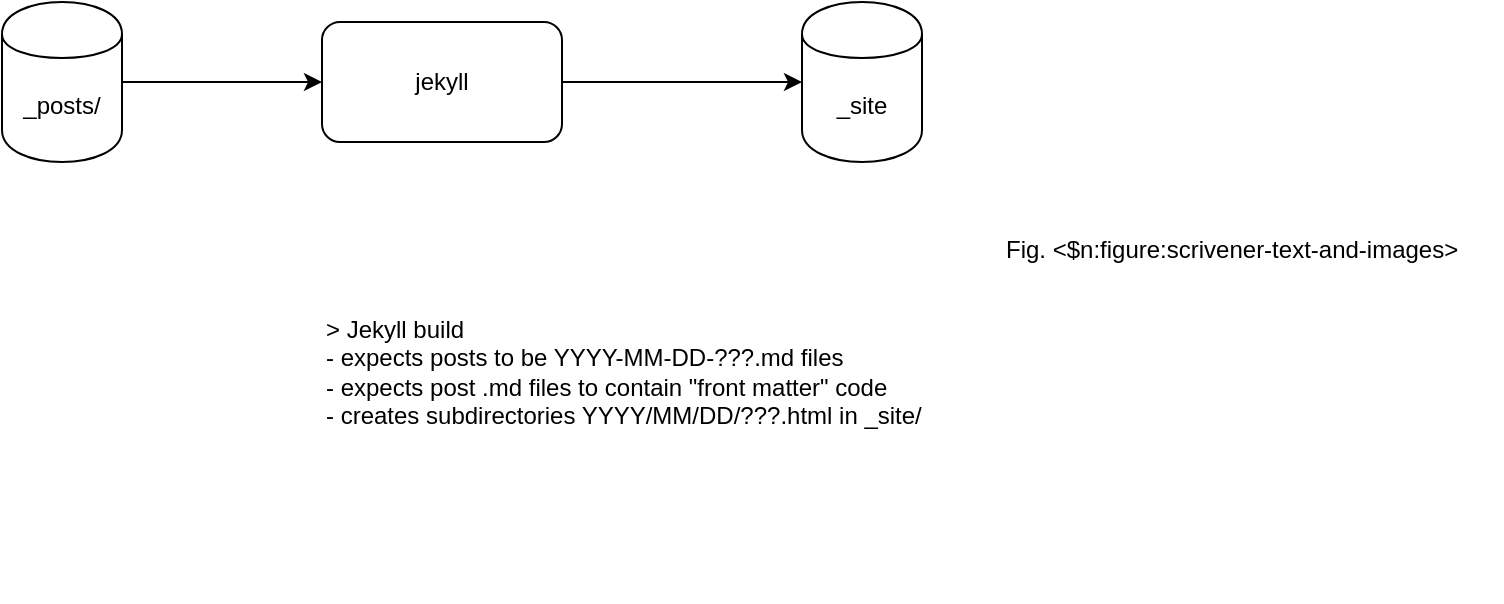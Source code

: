 <mxfile version="12.4.2" type="device" pages="20"><diagram id="ui2Ll1rnkPBxaMR13RBL" name="Jekyll Posts"><mxGraphModel dx="1106" dy="790" grid="1" gridSize="10" guides="1" tooltips="1" connect="1" arrows="1" fold="1" page="1" pageScale="1" pageWidth="1100" pageHeight="850" math="0" shadow="0"><root><mxCell id="0"/><mxCell id="1" parent="0"/><mxCell id="joiPu04LQy7IGsdh1YUs-4" style="edgeStyle=orthogonalEdgeStyle;rounded=0;orthogonalLoop=1;jettySize=auto;html=1;exitX=1;exitY=0.5;exitDx=0;exitDy=0;entryX=0;entryY=0.5;entryDx=0;entryDy=0;" parent="1" source="joiPu04LQy7IGsdh1YUs-1" target="joiPu04LQy7IGsdh1YUs-2" edge="1"><mxGeometry relative="1" as="geometry"/></mxCell><mxCell id="joiPu04LQy7IGsdh1YUs-1" value="_posts/" style="shape=cylinder;whiteSpace=wrap;html=1;boundedLbl=1;backgroundOutline=1;" parent="1" vertex="1"><mxGeometry x="80" y="80" width="60" height="80" as="geometry"/></mxCell><mxCell id="joiPu04LQy7IGsdh1YUs-5" style="edgeStyle=orthogonalEdgeStyle;rounded=0;orthogonalLoop=1;jettySize=auto;html=1;exitX=1;exitY=0.5;exitDx=0;exitDy=0;entryX=0;entryY=0.5;entryDx=0;entryDy=0;" parent="1" source="joiPu04LQy7IGsdh1YUs-2" target="joiPu04LQy7IGsdh1YUs-3" edge="1"><mxGeometry relative="1" as="geometry"/></mxCell><mxCell id="joiPu04LQy7IGsdh1YUs-2" value="jekyll" style="rounded=1;whiteSpace=wrap;html=1;" parent="1" vertex="1"><mxGeometry x="240" y="90" width="120" height="60" as="geometry"/></mxCell><mxCell id="joiPu04LQy7IGsdh1YUs-3" value="_site" style="shape=cylinder;whiteSpace=wrap;html=1;boundedLbl=1;backgroundOutline=1;" parent="1" vertex="1"><mxGeometry x="480" y="80" width="60" height="80" as="geometry"/></mxCell><mxCell id="joiPu04LQy7IGsdh1YUs-6" value="&amp;gt; Jekyll build&lt;br&gt;- expects posts to be YYYY-MM-DD-???.md files&lt;br&gt;- expects post .md files to contain &quot;front matter&quot; code&lt;br&gt;- creates subdirectories YYYY/MM/DD/???.html in _site/" style="text;html=1;strokeColor=none;fillColor=none;align=left;verticalAlign=top;whiteSpace=wrap;rounded=0;" parent="1" vertex="1"><mxGeometry x="240" y="230" width="330" height="150" as="geometry"/></mxCell><UserObject label="Fig. &lt;$n:figure:scrivener-text-and-images&gt;" link="Fig. &lt;$n:figure:scrivener-text-and-images&gt;" id="mK7zxxxvDj8GBXgCopdv-1"><mxCell style="text;html=1;" parent="1" vertex="1"><mxGeometry x="580" y="190" width="250" height="30" as="geometry"/></mxCell></UserObject></root></mxGraphModel></diagram><diagram id="uNtJN3zpAbawAjGLPXFN" name="Architecture 2 Jekyll assets"><mxGraphModel dx="1036" dy="730" grid="1" gridSize="10" guides="1" tooltips="1" connect="1" arrows="1" fold="1" page="1" pageScale="1" pageWidth="1100" pageHeight="850" math="0" shadow="0"><root><mxCell id="HiV-u5T6-gztIv2bal06-0"/><mxCell id="HiV-u5T6-gztIv2bal06-1" parent="HiV-u5T6-gztIv2bal06-0"/><mxCell id="HiV-u5T6-gztIv2bal06-2" style="edgeStyle=orthogonalEdgeStyle;rounded=0;orthogonalLoop=1;jettySize=auto;html=1;exitX=1;exitY=0.5;exitDx=0;exitDy=0;entryX=0;entryY=0.5;entryDx=0;entryDy=0;" parent="HiV-u5T6-gztIv2bal06-1" source="HiV-u5T6-gztIv2bal06-3" target="HiV-u5T6-gztIv2bal06-5" edge="1"><mxGeometry relative="1" as="geometry"/></mxCell><mxCell id="HiV-u5T6-gztIv2bal06-3" value="_posts/" style="shape=cylinder;whiteSpace=wrap;html=1;boundedLbl=1;backgroundOutline=1;" parent="HiV-u5T6-gztIv2bal06-1" vertex="1"><mxGeometry x="110" y="90" width="60" height="80" as="geometry"/></mxCell><mxCell id="HiV-u5T6-gztIv2bal06-4" style="edgeStyle=orthogonalEdgeStyle;rounded=0;orthogonalLoop=1;jettySize=auto;html=1;exitX=1;exitY=0.5;exitDx=0;exitDy=0;entryX=0;entryY=0.5;entryDx=0;entryDy=0;" parent="HiV-u5T6-gztIv2bal06-1" source="HiV-u5T6-gztIv2bal06-5" target="HiV-u5T6-gztIv2bal06-6" edge="1"><mxGeometry relative="1" as="geometry"/></mxCell><mxCell id="HiV-u5T6-gztIv2bal06-5" value="jekyll" style="rounded=1;whiteSpace=wrap;html=1;" parent="HiV-u5T6-gztIv2bal06-1" vertex="1"><mxGeometry x="270" y="100" width="120" height="60" as="geometry"/></mxCell><mxCell id="HiV-u5T6-gztIv2bal06-6" value="_site" style="shape=cylinder;whiteSpace=wrap;html=1;boundedLbl=1;backgroundOutline=1;" parent="HiV-u5T6-gztIv2bal06-1" vertex="1"><mxGeometry x="510" y="90" width="60" height="80" as="geometry"/></mxCell><mxCell id="HiV-u5T6-gztIv2bal06-7" value="a .HTML file in _site can refer to /assets" style="text;html=1;strokeColor=none;fillColor=none;align=left;verticalAlign=top;whiteSpace=wrap;rounded=0;" parent="HiV-u5T6-gztIv2bal06-1" vertex="1"><mxGeometry x="170" y="340" width="240" height="30" as="geometry"/></mxCell><mxCell id="nnXSQ7wDZ155g-NkCAnS-0" style="edgeStyle=orthogonalEdgeStyle;rounded=0;orthogonalLoop=1;jettySize=auto;html=1;entryX=0.5;entryY=1;entryDx=0;entryDy=0;" parent="HiV-u5T6-gztIv2bal06-1" source="HiV-u5T6-gztIv2bal06-8" target="HiV-u5T6-gztIv2bal06-5" edge="1"><mxGeometry relative="1" as="geometry"/></mxCell><mxCell id="HiV-u5T6-gztIv2bal06-8" value="assets" style="shape=cylinder;whiteSpace=wrap;html=1;boundedLbl=1;backgroundOutline=1;" parent="HiV-u5T6-gztIv2bal06-1" vertex="1"><mxGeometry x="300" y="210" width="60" height="80" as="geometry"/></mxCell></root></mxGraphModel></diagram><diagram id="Y2q5Y4Sc17Woc2oMtwqu" name="Scrivener without images"><mxGraphModel dx="1036" dy="730" grid="1" gridSize="10" guides="1" tooltips="1" connect="1" arrows="1" fold="1" page="1" pageScale="1" pageWidth="1100" pageHeight="850" math="0" shadow="0"><root><mxCell id="5IXQFszvmMxn44JaBoPF-0"/><mxCell id="5IXQFszvmMxn44JaBoPF-1" parent="5IXQFszvmMxn44JaBoPF-0"/><mxCell id="5IXQFszvmMxn44JaBoPF-5" style="edgeStyle=orthogonalEdgeStyle;rounded=0;orthogonalLoop=1;jettySize=auto;html=1;exitX=1;exitY=0.5;exitDx=0;exitDy=0;" parent="5IXQFszvmMxn44JaBoPF-1" source="5IXQFszvmMxn44JaBoPF-2" target="5IXQFszvmMxn44JaBoPF-3" edge="1"><mxGeometry relative="1" as="geometry"/></mxCell><mxCell id="5IXQFszvmMxn44JaBoPF-2" value="Scrivener&lt;br&gt;&lt;div style=&quot;text-align: center&quot;&gt;&lt;span&gt;project&lt;/span&gt;&lt;/div&gt;" style="shape=cylinder;whiteSpace=wrap;html=1;boundedLbl=1;backgroundOutline=1;align=left;" parent="5IXQFszvmMxn44JaBoPF-1" vertex="1"><mxGeometry x="80" y="110" width="60" height="80" as="geometry"/></mxCell><mxCell id="dyZ9JYAN37aPYkAufhqo-0" style="edgeStyle=orthogonalEdgeStyle;rounded=0;orthogonalLoop=1;jettySize=auto;html=1;entryX=0;entryY=0.5;entryDx=0;entryDy=0;" parent="5IXQFszvmMxn44JaBoPF-1" source="5IXQFszvmMxn44JaBoPF-3" target="5IXQFszvmMxn44JaBoPF-7" edge="1"><mxGeometry relative="1" as="geometry"/></mxCell><mxCell id="5IXQFszvmMxn44JaBoPF-3" value="Scrivener Compile&lt;br&gt;&lt;div style=&quot;&quot;&gt;&lt;span&gt;to Web Page (.html)&lt;/span&gt;&lt;/div&gt;" style="rounded=1;whiteSpace=wrap;html=1;align=center;" parent="5IXQFszvmMxn44JaBoPF-1" vertex="1"><mxGeometry x="240" y="120" width="120" height="60" as="geometry"/></mxCell><mxCell id="5IXQFszvmMxn44JaBoPF-7" value="file ???.html" style="shape=cylinder;whiteSpace=wrap;html=1;boundedLbl=1;backgroundOutline=1;align=center;shadow=0;" parent="5IXQFszvmMxn44JaBoPF-1" vertex="1"><mxGeometry x="450" y="110" width="60" height="80" as="geometry"/></mxCell><mxCell id="5IXQFszvmMxn44JaBoPF-14" value="Scrivener Compile to Web Page (.html)&lt;br&gt;creates a .html file&lt;br&gt;&lt;i&gt;result does not contain images&lt;/i&gt;&lt;br&gt;" style="text;html=1;strokeColor=none;fillColor=none;align=left;verticalAlign=middle;whiteSpace=wrap;rounded=0;shadow=0;dashed=1;" parent="5IXQFszvmMxn44JaBoPF-1" vertex="1"><mxGeometry x="80" y="370" width="340" height="90" as="geometry"/></mxCell></root></mxGraphModel></diagram><diagram name="Scrivener with images" id="Yx9QI8drxEk-RC7j45b9"><mxGraphModel dx="1036" dy="730" grid="1" gridSize="10" guides="1" tooltips="1" connect="1" arrows="1" fold="1" page="1" pageScale="1" pageWidth="1100" pageHeight="850" math="0" shadow="0"><root><mxCell id="Avnhs8W7TbxgtdZyoTGO-0"/><mxCell id="Avnhs8W7TbxgtdZyoTGO-1" parent="Avnhs8W7TbxgtdZyoTGO-0"/><mxCell id="Avnhs8W7TbxgtdZyoTGO-2" value="directory ???.html" style="rounded=0;whiteSpace=wrap;html=1;shadow=0;align=center;dashed=1;verticalAlign=top;" parent="Avnhs8W7TbxgtdZyoTGO-1" vertex="1"><mxGeometry x="470" y="100" width="200" height="360" as="geometry"/></mxCell><mxCell id="VRuxurCs2JKD-tiNzuCZ-0" value="directory Images/" style="rounded=0;whiteSpace=wrap;html=1;shadow=0;align=center;dashed=1;verticalAlign=top;container=1;" parent="Avnhs8W7TbxgtdZyoTGO-1" vertex="1"><mxGeometry x="520" y="270" width="140" height="160" as="geometry"/></mxCell><mxCell id="Avnhs8W7TbxgtdZyoTGO-7" value="*.png" style="shape=cylinder;whiteSpace=wrap;html=1;boundedLbl=1;backgroundOutline=1;align=center;" parent="VRuxurCs2JKD-tiNzuCZ-0" vertex="1"><mxGeometry x="45.294" y="44.444" width="49.412" height="71.111" as="geometry"/></mxCell><mxCell id="Avnhs8W7TbxgtdZyoTGO-3" style="edgeStyle=orthogonalEdgeStyle;rounded=0;orthogonalLoop=1;jettySize=auto;html=1;exitX=1;exitY=0.5;exitDx=0;exitDy=0;" parent="Avnhs8W7TbxgtdZyoTGO-1" source="Avnhs8W7TbxgtdZyoTGO-4" target="Avnhs8W7TbxgtdZyoTGO-6" edge="1"><mxGeometry relative="1" as="geometry"/></mxCell><mxCell id="Avnhs8W7TbxgtdZyoTGO-4" value="Scrivener&lt;br&gt;&lt;div style=&quot;text-align: center&quot;&gt;&lt;span&gt;project&lt;/span&gt;&lt;/div&gt;" style="shape=cylinder;whiteSpace=wrap;html=1;boundedLbl=1;backgroundOutline=1;align=left;" parent="Avnhs8W7TbxgtdZyoTGO-1" vertex="1"><mxGeometry x="80" y="110" width="60" height="80" as="geometry"/></mxCell><mxCell id="VRuxurCs2JKD-tiNzuCZ-1" style="edgeStyle=orthogonalEdgeStyle;rounded=0;orthogonalLoop=1;jettySize=auto;html=1;entryX=0;entryY=0.5;entryDx=0;entryDy=0;" parent="Avnhs8W7TbxgtdZyoTGO-1" source="Avnhs8W7TbxgtdZyoTGO-6" target="Avnhs8W7TbxgtdZyoTGO-2" edge="1"><mxGeometry relative="1" as="geometry"/></mxCell><mxCell id="Avnhs8W7TbxgtdZyoTGO-6" value="Scrivener Compile&lt;br&gt;&lt;div style=&quot;&quot;&gt;&lt;span&gt;to Web Page (.html)&lt;/span&gt;&lt;/div&gt;" style="rounded=1;whiteSpace=wrap;html=1;align=center;" parent="Avnhs8W7TbxgtdZyoTGO-1" vertex="1"><mxGeometry x="240" y="120" width="120" height="60" as="geometry"/></mxCell><mxCell id="Avnhs8W7TbxgtdZyoTGO-12" value="&lt;i&gt;result contains images&lt;br&gt;&lt;/i&gt;Scrivener Compile to Web Page (.html)&lt;br&gt;Scrivener creates a subdirectory containing .html file and directory Images/&lt;br&gt;- subdirectory has a &quot;weird&quot; name (.html)" style="text;html=1;strokeColor=none;fillColor=none;align=left;verticalAlign=middle;whiteSpace=wrap;rounded=0;shadow=0;dashed=1;" parent="Avnhs8W7TbxgtdZyoTGO-1" vertex="1"><mxGeometry x="80" y="370" width="340" height="90" as="geometry"/></mxCell><mxCell id="Avnhs8W7TbxgtdZyoTGO-11" value="file ???.html" style="shape=cylinder;whiteSpace=wrap;html=1;boundedLbl=1;backgroundOutline=1;align=center;shadow=0;" parent="Avnhs8W7TbxgtdZyoTGO-1" vertex="1"><mxGeometry x="520" y="160" width="60" height="80" as="geometry"/></mxCell></root></mxGraphModel></diagram><diagram name="Step 2 Engineering Top Level" id="D4lfmlrt9v37-5AgE7My"><mxGraphModel dx="1036" dy="730" grid="1" gridSize="10" guides="1" tooltips="1" connect="1" arrows="1" fold="1" page="1" pageScale="1" pageWidth="1100" pageHeight="850" math="0" shadow="0"><root><mxCell id="KTDJr5II81hezJrTT9Jo-0"/><mxCell id="KTDJr5II81hezJrTT9Jo-1" parent="KTDJr5II81hezJrTT9Jo-0"/><mxCell id="ejfbBwdIg3eavVWlMXeC-0" style="edgeStyle=orthogonalEdgeStyle;rounded=0;orthogonalLoop=1;jettySize=auto;html=1;exitX=1;exitY=0.5;exitDx=0;exitDy=0;" parent="KTDJr5II81hezJrTT9Jo-1" source="ejfbBwdIg3eavVWlMXeC-1" target="ejfbBwdIg3eavVWlMXeC-3" edge="1"><mxGeometry relative="1" as="geometry"/></mxCell><mxCell id="ejfbBwdIg3eavVWlMXeC-1" value="Scrivener&lt;br&gt;&lt;div style=&quot;text-align: center&quot;&gt;&lt;span&gt;project&lt;/span&gt;&lt;/div&gt;" style="shape=cylinder;whiteSpace=wrap;html=1;boundedLbl=1;backgroundOutline=1;align=left;" parent="KTDJr5II81hezJrTT9Jo-1" vertex="1"><mxGeometry x="80" y="110" width="60" height="80" as="geometry"/></mxCell><mxCell id="ejfbBwdIg3eavVWlMXeC-2" style="edgeStyle=orthogonalEdgeStyle;rounded=0;orthogonalLoop=1;jettySize=auto;html=1;entryX=0;entryY=0.5;entryDx=0;entryDy=0;" parent="KTDJr5II81hezJrTT9Jo-1" source="ejfbBwdIg3eavVWlMXeC-3" target="ejfbBwdIg3eavVWlMXeC-4" edge="1"><mxGeometry relative="1" as="geometry"/></mxCell><mxCell id="ejfbBwdIg3eavVWlMXeC-3" value="Scrivener Compile&lt;br&gt;&lt;div style=&quot;&quot;&gt;&lt;span&gt;to Web Page (.html)&lt;/span&gt;&lt;/div&gt;" style="rounded=1;whiteSpace=wrap;html=1;align=center;" parent="KTDJr5II81hezJrTT9Jo-1" vertex="1"><mxGeometry x="240" y="120" width="120" height="60" as="geometry"/></mxCell><mxCell id="ejfbBwdIg3eavVWlMXeC-6" style="edgeStyle=orthogonalEdgeStyle;rounded=0;orthogonalLoop=1;jettySize=auto;html=1;entryX=0;entryY=0.5;entryDx=0;entryDy=0;" parent="KTDJr5II81hezJrTT9Jo-1" source="ejfbBwdIg3eavVWlMXeC-4" target="ejfbBwdIg3eavVWlMXeC-5" edge="1"><mxGeometry relative="1" as="geometry"/></mxCell><mxCell id="ejfbBwdIg3eavVWlMXeC-4" value="???.html" style="shape=cylinder;whiteSpace=wrap;html=1;boundedLbl=1;backgroundOutline=1;align=center;shadow=0;" parent="KTDJr5II81hezJrTT9Jo-1" vertex="1"><mxGeometry x="450" y="110" width="60" height="80" as="geometry"/></mxCell><mxCell id="ejfbBwdIg3eavVWlMXeC-7" value="no" style="edgeStyle=orthogonalEdgeStyle;rounded=0;orthogonalLoop=1;jettySize=auto;html=1;exitX=0.5;exitY=0;exitDx=0;exitDy=0;" parent="KTDJr5II81hezJrTT9Jo-1" source="ejfbBwdIg3eavVWlMXeC-5" edge="1"><mxGeometry relative="1" as="geometry"><mxPoint x="645" y="40" as="targetPoint"/></mxGeometry></mxCell><mxCell id="ejfbBwdIg3eavVWlMXeC-8" value="yes" style="edgeStyle=orthogonalEdgeStyle;rounded=0;orthogonalLoop=1;jettySize=auto;html=1;" parent="KTDJr5II81hezJrTT9Jo-1" source="ejfbBwdIg3eavVWlMXeC-5" edge="1"><mxGeometry relative="1" as="geometry"><mxPoint x="645" y="280" as="targetPoint"/></mxGeometry></mxCell><mxCell id="ejfbBwdIg3eavVWlMXeC-5" value="???.html &lt;br&gt;is a &lt;br&gt;&lt;u&gt;directory&lt;/u&gt;" style="rhombus;whiteSpace=wrap;html=1;shadow=0;align=center;" parent="KTDJr5II81hezJrTT9Jo-1" vertex="1"><mxGeometry x="600" y="105" width="90" height="90" as="geometry"/></mxCell><mxCell id="ejfbBwdIg3eavVWlMXeC-9" value="post is a .html &lt;u&gt;file&lt;br&gt;&lt;/u&gt;with no images" style="text;html=1;strokeColor=none;fillColor=none;align=center;verticalAlign=middle;whiteSpace=wrap;rounded=0;shadow=0;" parent="KTDJr5II81hezJrTT9Jo-1" vertex="1"><mxGeometry x="580" width="130" height="30" as="geometry"/></mxCell><mxCell id="ejfbBwdIg3eavVWlMXeC-10" value="post is a .html &lt;u&gt;directory&lt;br&gt;&lt;/u&gt;with images" style="text;html=1;strokeColor=none;fillColor=none;align=center;verticalAlign=middle;whiteSpace=wrap;rounded=0;shadow=0;" parent="KTDJr5II81hezJrTT9Jo-1" vertex="1"><mxGeometry x="570" y="280" width="150" height="40" as="geometry"/></mxCell></root></mxGraphModel></diagram><diagram name="Step 1 Top Level (more detail)" id="93dRpBtUAsG95ELb5G_J"><mxGraphModel dx="1036" dy="730" grid="1" gridSize="10" guides="1" tooltips="1" connect="1" arrows="1" fold="1" page="1" pageScale="1" pageWidth="1100" pageHeight="850" math="0" shadow="0"><root><mxCell id="Lxz7n8jC5kAVa73GSSZk-0"/><mxCell id="Lxz7n8jC5kAVa73GSSZk-1" parent="Lxz7n8jC5kAVa73GSSZk-0"/><mxCell id="Lxz7n8jC5kAVa73GSSZk-2" style="edgeStyle=orthogonalEdgeStyle;rounded=0;orthogonalLoop=1;jettySize=auto;html=1;exitX=1;exitY=0.5;exitDx=0;exitDy=0;" parent="Lxz7n8jC5kAVa73GSSZk-1" source="Lxz7n8jC5kAVa73GSSZk-3" target="Lxz7n8jC5kAVa73GSSZk-5" edge="1"><mxGeometry relative="1" as="geometry"/></mxCell><mxCell id="Lxz7n8jC5kAVa73GSSZk-3" value="Scrivener&lt;br&gt;&lt;div style=&quot;text-align: center&quot;&gt;&lt;span&gt;project&lt;/span&gt;&lt;/div&gt;" style="shape=cylinder;whiteSpace=wrap;html=1;boundedLbl=1;backgroundOutline=1;align=left;" parent="Lxz7n8jC5kAVa73GSSZk-1" vertex="1"><mxGeometry x="80" y="110" width="60" height="80" as="geometry"/></mxCell><mxCell id="Lxz7n8jC5kAVa73GSSZk-4" style="edgeStyle=orthogonalEdgeStyle;rounded=0;orthogonalLoop=1;jettySize=auto;html=1;entryX=0;entryY=0.5;entryDx=0;entryDy=0;" parent="Lxz7n8jC5kAVa73GSSZk-1" source="Lxz7n8jC5kAVa73GSSZk-5" target="Lxz7n8jC5kAVa73GSSZk-7" edge="1"><mxGeometry relative="1" as="geometry"/></mxCell><mxCell id="Lxz7n8jC5kAVa73GSSZk-5" value="Scrivener Compile&lt;br&gt;&lt;div style=&quot;&quot;&gt;&lt;span&gt;to Web Page (.html)&lt;/span&gt;&lt;/div&gt;" style="rounded=1;whiteSpace=wrap;html=1;align=center;" parent="Lxz7n8jC5kAVa73GSSZk-1" vertex="1"><mxGeometry x="240" y="120" width="120" height="60" as="geometry"/></mxCell><mxCell id="Lxz7n8jC5kAVa73GSSZk-6" style="edgeStyle=orthogonalEdgeStyle;rounded=0;orthogonalLoop=1;jettySize=auto;html=1;entryX=0;entryY=0.5;entryDx=0;entryDy=0;" parent="Lxz7n8jC5kAVa73GSSZk-1" source="Lxz7n8jC5kAVa73GSSZk-7" target="Lxz7n8jC5kAVa73GSSZk-10" edge="1"><mxGeometry relative="1" as="geometry"/></mxCell><mxCell id="Lxz7n8jC5kAVa73GSSZk-7" value="_scriv/???.html" style="shape=cylinder;whiteSpace=wrap;html=1;boundedLbl=1;backgroundOutline=1;align=center;shadow=0;" parent="Lxz7n8jC5kAVa73GSSZk-1" vertex="1"><mxGeometry x="430" y="110" width="100" height="80" as="geometry"/></mxCell><mxCell id="Lxz7n8jC5kAVa73GSSZk-8" value="no" style="edgeStyle=orthogonalEdgeStyle;rounded=0;orthogonalLoop=1;jettySize=auto;html=1;exitX=0.5;exitY=0;exitDx=0;exitDy=0;entryX=0.5;entryY=1;entryDx=0;entryDy=0;" parent="Lxz7n8jC5kAVa73GSSZk-1" source="Lxz7n8jC5kAVa73GSSZk-10" target="Lxz7n8jC5kAVa73GSSZk-11" edge="1"><mxGeometry relative="1" as="geometry"><mxPoint x="645" y="40" as="targetPoint"/></mxGeometry></mxCell><mxCell id="Lxz7n8jC5kAVa73GSSZk-9" value="yes" style="edgeStyle=orthogonalEdgeStyle;rounded=0;orthogonalLoop=1;jettySize=auto;html=1;entryX=0.5;entryY=0;entryDx=0;entryDy=0;" parent="Lxz7n8jC5kAVa73GSSZk-1" source="Lxz7n8jC5kAVa73GSSZk-10" target="Lxz7n8jC5kAVa73GSSZk-12" edge="1"><mxGeometry relative="1" as="geometry"><mxPoint x="645" y="280" as="targetPoint"/></mxGeometry></mxCell><mxCell id="Lxz7n8jC5kAVa73GSSZk-10" value="_scriv/???.html &lt;br&gt;is a &lt;br&gt;&lt;u&gt;directory&lt;/u&gt;" style="rhombus;whiteSpace=wrap;html=1;shadow=0;align=center;" parent="Lxz7n8jC5kAVa73GSSZk-1" vertex="1"><mxGeometry x="600" y="102.5" width="120" height="95" as="geometry"/></mxCell><mxCell id="Lxz7n8jC5kAVa73GSSZk-15" style="edgeStyle=orthogonalEdgeStyle;rounded=0;orthogonalLoop=1;jettySize=auto;html=1;entryX=0;entryY=0.5;entryDx=0;entryDy=0;" parent="Lxz7n8jC5kAVa73GSSZk-1" source="Lxz7n8jC5kAVa73GSSZk-11" target="Lxz7n8jC5kAVa73GSSZk-13" edge="1"><mxGeometry relative="1" as="geometry"><mxPoint x="820" y="35" as="targetPoint"/></mxGeometry></mxCell><mxCell id="Lxz7n8jC5kAVa73GSSZk-11" value="post is a .html &lt;u&gt;file&lt;br&gt;&lt;/u&gt;with no images" style="text;html=1;strokeColor=none;fillColor=none;align=center;verticalAlign=middle;whiteSpace=wrap;rounded=0;shadow=0;" parent="Lxz7n8jC5kAVa73GSSZk-1" vertex="1"><mxGeometry x="595" width="130" height="30" as="geometry"/></mxCell><mxCell id="Lxz7n8jC5kAVa73GSSZk-16" style="edgeStyle=orthogonalEdgeStyle;rounded=0;orthogonalLoop=1;jettySize=auto;html=1;exitX=1;exitY=0.5;exitDx=0;exitDy=0;" parent="Lxz7n8jC5kAVa73GSSZk-1" source="Lxz7n8jC5kAVa73GSSZk-12" target="Lxz7n8jC5kAVa73GSSZk-14" edge="1"><mxGeometry relative="1" as="geometry"/></mxCell><mxCell id="Lxz7n8jC5kAVa73GSSZk-12" value="post is a .html &lt;u&gt;directory&lt;br&gt;&lt;/u&gt;with images" style="text;html=1;strokeColor=none;fillColor=none;align=center;verticalAlign=middle;whiteSpace=wrap;rounded=0;shadow=0;" parent="Lxz7n8jC5kAVa73GSSZk-1" vertex="1"><mxGeometry x="585" y="280" width="150" height="40" as="geometry"/></mxCell><mxCell id="Lxz7n8jC5kAVa73GSSZk-13" value="step 2a" style="text;html=1;strokeColor=none;fillColor=none;align=center;verticalAlign=middle;whiteSpace=wrap;rounded=0;shadow=0;" parent="Lxz7n8jC5kAVa73GSSZk-1" vertex="1"><mxGeometry x="840" y="20" width="130" height="30" as="geometry"/></mxCell><mxCell id="Lxz7n8jC5kAVa73GSSZk-14" value="step 2b" style="text;html=1;strokeColor=none;fillColor=none;align=center;verticalAlign=middle;whiteSpace=wrap;rounded=0;shadow=0;" parent="Lxz7n8jC5kAVa73GSSZk-1" vertex="1"><mxGeometry x="840" y="285" width="130" height="30" as="geometry"/></mxCell></root></mxGraphModel></diagram><diagram id="G9vsdeZclQADUKp-x03F" name="a"><mxGraphModel dx="1036" dy="730" grid="1" gridSize="10" guides="1" tooltips="1" connect="1" arrows="1" fold="1" page="1" pageScale="1" pageWidth="1100" pageHeight="850" math="0" shadow="0"><root><mxCell id="POVlkVmq9JjnOCHrNiIp-0"/><mxCell id="POVlkVmq9JjnOCHrNiIp-1" parent="POVlkVmq9JjnOCHrNiIp-0"/><mxCell id="eG9oUNuSE-OnxJtF8bQ9-0" value="If .html is a &lt;br&gt;&lt;u&gt;file&lt;/u&gt;" style="shape=step;perimeter=stepPerimeter;whiteSpace=wrap;html=1;fixedSize=1;shadow=0;align=center;" parent="POVlkVmq9JjnOCHrNiIp-1" vertex="1"><mxGeometry x="70" width="120" height="80" as="geometry"/></mxCell></root></mxGraphModel></diagram><diagram name="Step 2a Engineering Branch A" id="MMOTDtl2tJmsMKBuoC2X"><mxGraphModel dx="1036" dy="730" grid="1" gridSize="10" guides="1" tooltips="1" connect="1" arrows="1" fold="1" page="1" pageScale="1" pageWidth="1100" pageHeight="850" math="0" shadow="0"><root><mxCell id="sUNO3VD5z3AF7HiNvxEj-0"/><mxCell id="sUNO3VD5z3AF7HiNvxEj-1" parent="sUNO3VD5z3AF7HiNvxEj-0"/><mxCell id="sUNO3VD5z3AF7HiNvxEj-11" style="edgeStyle=orthogonalEdgeStyle;rounded=0;orthogonalLoop=1;jettySize=auto;html=1;exitX=1;exitY=0.5;exitDx=0;exitDy=0;" parent="sUNO3VD5z3AF7HiNvxEj-1" source="sUNO3VD5z3AF7HiNvxEj-6" target="sUNO3VD5z3AF7HiNvxEj-8" edge="1"><mxGeometry relative="1" as="geometry"/></mxCell><mxCell id="sUNO3VD5z3AF7HiNvxEj-6" value="file ???.html" style="shape=cylinder;whiteSpace=wrap;html=1;boundedLbl=1;backgroundOutline=1;align=center;shadow=0;" parent="sUNO3VD5z3AF7HiNvxEj-1" vertex="1"><mxGeometry x="40" y="45" width="60" height="80" as="geometry"/></mxCell><mxCell id="sUNO3VD5z3AF7HiNvxEj-7" style="edgeStyle=orthogonalEdgeStyle;rounded=0;orthogonalLoop=1;jettySize=auto;html=1;" parent="sUNO3VD5z3AF7HiNvxEj-1" source="sUNO3VD5z3AF7HiNvxEj-8" target="sUNO3VD5z3AF7HiNvxEj-10" edge="1"><mxGeometry relative="1" as="geometry"/></mxCell><mxCell id="sUNO3VD5z3AF7HiNvxEj-8" value="Create file prefix based on &lt;br&gt;&amp;lt;meta name=&quot;CreationTime...&quot; ... &amp;gt;&lt;br&gt;in generated ???.html" style="rounded=1;whiteSpace=wrap;html=1;shadow=0;align=left;" parent="sUNO3VD5z3AF7HiNvxEj-1" vertex="1"><mxGeometry x="260" y="50" width="200" height="70" as="geometry"/></mxCell><mxCell id="sUNO3VD5z3AF7HiNvxEj-10" value="&lt;span style=&quot;text-align: left&quot;&gt;file prefix based on&amp;nbsp;&lt;/span&gt;&lt;br style=&quot;text-align: left&quot;&gt;&lt;span style=&quot;text-align: left&quot;&gt;&amp;lt;meta name=&quot;CreationTime...&quot; ... &amp;gt;&lt;/span&gt;&lt;br style=&quot;text-align: left&quot;&gt;&lt;span style=&quot;text-align: left&quot;&gt;in generated ???.html&lt;/span&gt;" style="shape=cylinder;whiteSpace=wrap;html=1;boundedLbl=1;backgroundOutline=1;shadow=0;align=center;" parent="sUNO3VD5z3AF7HiNvxEj-1" vertex="1"><mxGeometry x="550" y="37.5" width="200" height="95" as="geometry"/></mxCell><mxCell id="cte1tT7um7kSIt8T8sNF-0" value="New detail becomes understood: Scivener-generated HTML file contains meta data with creation date" style="text;html=1;strokeColor=none;fillColor=none;align=center;verticalAlign=middle;whiteSpace=wrap;rounded=0;" parent="sUNO3VD5z3AF7HiNvxEj-1" vertex="1"><mxGeometry x="195" y="200" width="330" height="30" as="geometry"/></mxCell></root></mxGraphModel></diagram><diagram name="Engineering Branch A Step 3a" id="5ZIxmD5IVc6M1eNE4JcK"><mxGraphModel dx="1036" dy="730" grid="1" gridSize="10" guides="1" tooltips="1" connect="1" arrows="1" fold="1" page="1" pageScale="1" pageWidth="1100" pageHeight="850" math="0" shadow="0"><root><mxCell id="gziVhAsOIdrscjqw_g7S-0"/><mxCell id="gziVhAsOIdrscjqw_g7S-1" parent="gziVhAsOIdrscjqw_g7S-0"/><mxCell id="gziVhAsOIdrscjqw_g7S-2" style="edgeStyle=orthogonalEdgeStyle;rounded=0;orthogonalLoop=1;jettySize=auto;html=1;exitX=1;exitY=0.5;exitDx=0;exitDy=0;entryX=0;entryY=0.5;entryDx=0;entryDy=0;opacity=20;textOpacity=20;" parent="gziVhAsOIdrscjqw_g7S-1" source="gziVhAsOIdrscjqw_g7S-3" target="gziVhAsOIdrscjqw_g7S-5" edge="1"><mxGeometry relative="1" as="geometry"/></mxCell><mxCell id="gziVhAsOIdrscjqw_g7S-3" value="_posts/" style="shape=cylinder;whiteSpace=wrap;html=1;boundedLbl=1;backgroundOutline=1;opacity=20;textOpacity=20;" parent="gziVhAsOIdrscjqw_g7S-1" vertex="1"><mxGeometry x="460" y="310" width="60" height="80" as="geometry"/></mxCell><mxCell id="gziVhAsOIdrscjqw_g7S-4" style="edgeStyle=orthogonalEdgeStyle;rounded=0;orthogonalLoop=1;jettySize=auto;html=1;exitX=1;exitY=0.5;exitDx=0;exitDy=0;entryX=0;entryY=0.5;entryDx=0;entryDy=0;opacity=20;textOpacity=20;" parent="gziVhAsOIdrscjqw_g7S-1" source="gziVhAsOIdrscjqw_g7S-5" target="gziVhAsOIdrscjqw_g7S-6" edge="1"><mxGeometry relative="1" as="geometry"/></mxCell><mxCell id="gziVhAsOIdrscjqw_g7S-5" value="jekyll" style="rounded=1;whiteSpace=wrap;html=1;opacity=20;textOpacity=20;" parent="gziVhAsOIdrscjqw_g7S-1" vertex="1"><mxGeometry x="560" y="320" width="120" height="60" as="geometry"/></mxCell><mxCell id="gziVhAsOIdrscjqw_g7S-6" value="_site" style="shape=cylinder;whiteSpace=wrap;html=1;boundedLbl=1;backgroundOutline=1;opacity=20;textOpacity=20;" parent="gziVhAsOIdrscjqw_g7S-1" vertex="1"><mxGeometry x="720" y="310" width="60" height="80" as="geometry"/></mxCell><mxCell id="gziVhAsOIdrscjqw_g7S-9" style="edgeStyle=orthogonalEdgeStyle;rounded=0;orthogonalLoop=1;jettySize=auto;html=1;exitX=1;exitY=0.5;exitDx=0;exitDy=0;entryX=0;entryY=0.5;entryDx=0;entryDy=0;opacity=20;textOpacity=20;" parent="gziVhAsOIdrscjqw_g7S-1" source="gziVhAsOIdrscjqw_g7S-10" target="gziVhAsOIdrscjqw_g7S-12" edge="1"><mxGeometry relative="1" as="geometry"/></mxCell><mxCell id="gziVhAsOIdrscjqw_g7S-10" value="_posts/" style="shape=cylinder;whiteSpace=wrap;html=1;boundedLbl=1;backgroundOutline=1;" parent="gziVhAsOIdrscjqw_g7S-1" vertex="1"><mxGeometry x="460" y="310" width="60" height="80" as="geometry"/></mxCell><mxCell id="gziVhAsOIdrscjqw_g7S-11" style="edgeStyle=orthogonalEdgeStyle;rounded=0;orthogonalLoop=1;jettySize=auto;html=1;exitX=1;exitY=0.5;exitDx=0;exitDy=0;entryX=0;entryY=0.5;entryDx=0;entryDy=0;opacity=20;textOpacity=20;" parent="gziVhAsOIdrscjqw_g7S-1" source="gziVhAsOIdrscjqw_g7S-12" target="gziVhAsOIdrscjqw_g7S-13" edge="1"><mxGeometry relative="1" as="geometry"/></mxCell><mxCell id="gziVhAsOIdrscjqw_g7S-12" value="jekyll" style="rounded=1;whiteSpace=wrap;html=1;opacity=20;textOpacity=20;" parent="gziVhAsOIdrscjqw_g7S-1" vertex="1"><mxGeometry x="560" y="320" width="120" height="60" as="geometry"/></mxCell><mxCell id="gziVhAsOIdrscjqw_g7S-13" value="_site" style="shape=cylinder;whiteSpace=wrap;html=1;boundedLbl=1;backgroundOutline=1;opacity=20;textOpacity=20;" parent="gziVhAsOIdrscjqw_g7S-1" vertex="1"><mxGeometry x="720" y="310" width="60" height="80" as="geometry"/></mxCell><mxCell id="yFOPKmXPdywoI_vRtxQ1-0" style="edgeStyle=orthogonalEdgeStyle;rounded=0;orthogonalLoop=1;jettySize=auto;html=1;entryX=0.5;entryY=1;entryDx=0;entryDy=0;opacity=20;" parent="gziVhAsOIdrscjqw_g7S-1" source="gziVhAsOIdrscjqw_g7S-15" target="gziVhAsOIdrscjqw_g7S-12" edge="1"><mxGeometry relative="1" as="geometry"/></mxCell><mxCell id="gziVhAsOIdrscjqw_g7S-15" value="assets" style="shape=cylinder;whiteSpace=wrap;html=1;boundedLbl=1;backgroundOutline=1;opacity=20;textOpacity=20;" parent="gziVhAsOIdrscjqw_g7S-1" vertex="1"><mxGeometry x="590" y="430" width="60" height="80" as="geometry"/></mxCell><mxCell id="-CV0kRjDfGw4B-eX1OL--3" style="edgeStyle=orthogonalEdgeStyle;rounded=0;orthogonalLoop=1;jettySize=auto;html=1;exitX=1;exitY=0.5;exitDx=0;exitDy=0;entryX=0;entryY=0.5;entryDx=0;entryDy=0;" parent="gziVhAsOIdrscjqw_g7S-1" source="gziVhAsOIdrscjqw_g7S-17" target="-CV0kRjDfGw4B-eX1OL--0" edge="1"><mxGeometry relative="1" as="geometry"/></mxCell><mxCell id="gziVhAsOIdrscjqw_g7S-17" value="/tmp/YYYY-MM-DD-???.html" style="shape=cylinder;whiteSpace=wrap;html=1;boundedLbl=1;backgroundOutline=1;shadow=0;align=center;" parent="gziVhAsOIdrscjqw_g7S-1" vertex="1"><mxGeometry x="80" y="280" width="100" height="80" as="geometry"/></mxCell><mxCell id="gziVhAsOIdrscjqw_g7S-20" value="Step 3b&amp;nbsp;&lt;br&gt;move file into Jekyll structure" style="text;html=1;strokeColor=none;fillColor=none;align=center;verticalAlign=middle;whiteSpace=wrap;rounded=0;shadow=0;" parent="gziVhAsOIdrscjqw_g7S-1" vertex="1"><mxGeometry x="240" y="480" width="180" height="60" as="geometry"/></mxCell><mxCell id="-CV0kRjDfGw4B-eX1OL--2" style="edgeStyle=orthogonalEdgeStyle;rounded=0;orthogonalLoop=1;jettySize=auto;html=1;entryX=0;entryY=0.5;entryDx=0;entryDy=0;" parent="gziVhAsOIdrscjqw_g7S-1" source="-CV0kRjDfGw4B-eX1OL--0" target="gziVhAsOIdrscjqw_g7S-10" edge="1"><mxGeometry relative="1" as="geometry"/></mxCell><mxCell id="-CV0kRjDfGw4B-eX1OL--0" value="move to _posts" style="rounded=1;whiteSpace=wrap;html=1;shadow=0;align=center;" parent="gziVhAsOIdrscjqw_g7S-1" vertex="1"><mxGeometry x="270" y="320" width="120" height="60" as="geometry"/></mxCell></root></mxGraphModel></diagram><diagram id="i4rYUnrcmB9XnAiLHYnv" name="b"><mxGraphModel dx="1099" dy="764" grid="1" gridSize="10" guides="1" tooltips="1" connect="1" arrows="1" fold="1" page="1" pageScale="1" pageWidth="1100" pageHeight="850" math="0" shadow="0"><root><mxCell id="jLUepsLYS6SN4N0kMFR3-0"/><mxCell id="jLUepsLYS6SN4N0kMFR3-1" parent="jLUepsLYS6SN4N0kMFR3-0"/><mxCell id="8hqPluEuOkOX76TjaASS-0" value="If .html is a &lt;br&gt;&lt;u&gt;directory&lt;/u&gt;" style="shape=step;perimeter=stepPerimeter;whiteSpace=wrap;html=1;fixedSize=1;shadow=0;align=center;" parent="jLUepsLYS6SN4N0kMFR3-1" vertex="1"><mxGeometry x="70" width="120" height="80" as="geometry"/></mxCell></root></mxGraphModel></diagram><diagram name="Step 2b of Gluing Scrivener to Jekyll" id="m4XxFGne0NJuP1U0KbsH"><mxGraphModel dx="1219" dy="859" grid="1" gridSize="10" guides="1" tooltips="1" connect="1" arrows="1" fold="1" page="1" pageScale="1" pageWidth="1100" pageHeight="850" math="0" shadow="0"><root><mxCell id="_oGg3M1Gybzz2OK26snq-0"/><mxCell id="_oGg3M1Gybzz2OK26snq-1" parent="_oGg3M1Gybzz2OK26snq-0"/><mxCell id="_oGg3M1Gybzz2OK26snq-2" value="directory ???.html" style="rounded=0;whiteSpace=wrap;html=1;shadow=0;align=center;dashed=1;verticalAlign=top;" parent="_oGg3M1Gybzz2OK26snq-1" vertex="1"><mxGeometry x="20" y="82.5" width="200" height="360" as="geometry"/></mxCell><mxCell id="_oGg3M1Gybzz2OK26snq-3" value="directory Images/" style="rounded=0;whiteSpace=wrap;html=1;shadow=0;align=center;dashed=1;verticalAlign=top;container=1;" parent="_oGg3M1Gybzz2OK26snq-1" vertex="1"><mxGeometry x="70" y="252.5" width="140" height="160" as="geometry"/></mxCell><mxCell id="_oGg3M1Gybzz2OK26snq-4" value="*.png" style="shape=cylinder;whiteSpace=wrap;html=1;boundedLbl=1;backgroundOutline=1;align=center;" parent="_oGg3M1Gybzz2OK26snq-3" vertex="1"><mxGeometry x="45.294" y="44.444" width="49.412" height="71.111" as="geometry"/></mxCell><mxCell id="_oGg3M1Gybzz2OK26snq-5" style="edgeStyle=orthogonalEdgeStyle;rounded=0;orthogonalLoop=1;jettySize=auto;html=1;entryX=0;entryY=0.5;entryDx=0;entryDy=0;exitX=0.5;exitY=0;exitDx=0;exitDy=0;opacity=30;" parent="_oGg3M1Gybzz2OK26snq-1" source="_oGg3M1Gybzz2OK26snq-7" target="_oGg3M1Gybzz2OK26snq-16" edge="1"><mxGeometry relative="1" as="geometry"/></mxCell><mxCell id="_oGg3M1Gybzz2OK26snq-7" value="file ???.html" style="shape=cylinder;whiteSpace=wrap;html=1;boundedLbl=1;backgroundOutline=1;align=center;shadow=0;" parent="_oGg3M1Gybzz2OK26snq-1" vertex="1"><mxGeometry x="70" y="142.5" width="60" height="80" as="geometry"/></mxCell><mxCell id="6iqB5CRHeXYl9_pv8Gul-1" style="edgeStyle=orthogonalEdgeStyle;rounded=0;orthogonalLoop=1;jettySize=auto;html=1;" parent="_oGg3M1Gybzz2OK26snq-1" source="_oGg3M1Gybzz2OK26snq-16" target="6iqB5CRHeXYl9_pv8Gul-0" edge="1"><mxGeometry relative="1" as="geometry"/></mxCell><mxCell id="_oGg3M1Gybzz2OK26snq-16" value="Create file prefix based on &lt;br&gt;&amp;lt;meta name=&quot;CreationTime...&quot; ... &amp;gt;&lt;br&gt;in generated ???.html" style="rounded=1;whiteSpace=wrap;html=1;shadow=0;align=left;" parent="_oGg3M1Gybzz2OK26snq-1" vertex="1"><mxGeometry x="260" y="32.5" width="200" height="70" as="geometry"/></mxCell><mxCell id="6iqB5CRHeXYl9_pv8Gul-0" value="&lt;span style=&quot;text-align: left&quot;&gt;file prefix based on&amp;nbsp;&lt;/span&gt;&lt;br style=&quot;text-align: left&quot;&gt;&lt;span style=&quot;text-align: left&quot;&gt;&amp;lt;meta name=&quot;CreationTime...&quot; ... &amp;gt;&lt;/span&gt;&lt;br style=&quot;text-align: left&quot;&gt;&lt;span style=&quot;text-align: left&quot;&gt;in generated ???.html&lt;/span&gt;" style="shape=cylinder;whiteSpace=wrap;html=1;boundedLbl=1;backgroundOutline=1;shadow=0;align=center;" parent="_oGg3M1Gybzz2OK26snq-1" vertex="1"><mxGeometry x="550" y="20" width="200" height="95" as="geometry"/></mxCell><mxCell id="2i25suZDKC3ruIZiI5j4-0" value="directory ???.html" style="rounded=0;whiteSpace=wrap;html=1;shadow=0;align=center;dashed=1;verticalAlign=top;" vertex="1" parent="_oGg3M1Gybzz2OK26snq-1"><mxGeometry x="40" y="512.5" width="200" height="360" as="geometry"/></mxCell><mxCell id="2i25suZDKC3ruIZiI5j4-3" style="edgeStyle=orthogonalEdgeStyle;rounded=0;orthogonalLoop=1;jettySize=auto;html=1;entryX=0;entryY=0.5;entryDx=0;entryDy=0;exitX=0.5;exitY=0;exitDx=0;exitDy=0;opacity=30;" edge="1" parent="_oGg3M1Gybzz2OK26snq-1" source="2i25suZDKC3ruIZiI5j4-4" target="2i25suZDKC3ruIZiI5j4-6"><mxGeometry relative="1" as="geometry"/></mxCell><mxCell id="2i25suZDKC3ruIZiI5j4-4" value="file ???.html" style="shape=cylinder;whiteSpace=wrap;html=1;boundedLbl=1;backgroundOutline=1;align=center;shadow=0;" vertex="1" parent="_oGg3M1Gybzz2OK26snq-1"><mxGeometry x="90" y="572.5" width="60" height="80" as="geometry"/></mxCell><mxCell id="2i25suZDKC3ruIZiI5j4-5" style="edgeStyle=orthogonalEdgeStyle;rounded=0;orthogonalLoop=1;jettySize=auto;html=1;" edge="1" parent="_oGg3M1Gybzz2OK26snq-1" source="2i25suZDKC3ruIZiI5j4-6" target="2i25suZDKC3ruIZiI5j4-7"><mxGeometry relative="1" as="geometry"/></mxCell><mxCell id="2i25suZDKC3ruIZiI5j4-6" value="Create file prefix based on date" style="rounded=1;whiteSpace=wrap;html=1;shadow=0;align=center;" vertex="1" parent="_oGg3M1Gybzz2OK26snq-1"><mxGeometry x="280" y="462.5" width="200" height="70" as="geometry"/></mxCell><mxCell id="2i25suZDKC3ruIZiI5j4-7" value="&lt;span style=&quot;text-align: left&quot;&gt;file prefix based on&amp;nbsp;&lt;/span&gt;&lt;br style=&quot;text-align: left&quot;&gt;&lt;span style=&quot;text-align: left&quot;&gt;&amp;lt;meta name=&quot;CreationTime...&quot; ... &amp;gt;&lt;/span&gt;&lt;br style=&quot;text-align: left&quot;&gt;&lt;span style=&quot;text-align: left&quot;&gt;in generated ???.html&lt;/span&gt;" style="shape=cylinder;whiteSpace=wrap;html=1;boundedLbl=1;backgroundOutline=1;shadow=0;align=center;" vertex="1" parent="_oGg3M1Gybzz2OK26snq-1"><mxGeometry x="570" y="450" width="200" height="95" as="geometry"/></mxCell><mxCell id="2i25suZDKC3ruIZiI5j4-8" value="file ???.png" style="shape=cylinder;whiteSpace=wrap;html=1;boundedLbl=1;backgroundOutline=1;align=center;shadow=0;" vertex="1" parent="_oGg3M1Gybzz2OK26snq-1"><mxGeometry x="80" y="680" width="60" height="80" as="geometry"/></mxCell><mxCell id="2i25suZDKC3ruIZiI5j4-9" value="file ??2.png" style="shape=cylinder;whiteSpace=wrap;html=1;boundedLbl=1;backgroundOutline=1;align=center;shadow=0;" vertex="1" parent="_oGg3M1Gybzz2OK26snq-1"><mxGeometry x="150" y="680" width="60" height="80" as="geometry"/></mxCell><mxCell id="2i25suZDKC3ruIZiI5j4-10" value="scrivener - md webpage" style="text;html=1;strokeColor=none;fillColor=none;align=center;verticalAlign=middle;whiteSpace=wrap;rounded=0;" vertex="1" parent="_oGg3M1Gybzz2OK26snq-1"><mxGeometry x="280" y="560" width="200" height="40" as="geometry"/></mxCell><mxCell id="2i25suZDKC3ruIZiI5j4-11" value="scrivener - html webpage" style="text;html=1;strokeColor=none;fillColor=none;align=center;verticalAlign=middle;whiteSpace=wrap;rounded=0;" vertex="1" parent="_oGg3M1Gybzz2OK26snq-1"><mxGeometry x="270" y="142.5" width="200" height="40" as="geometry"/></mxCell></root></mxGraphModel></diagram><diagram name="Step 3b of Gluing Scrivener to Jekyll" id="KR7SHX0cJg2-SomMTiNw"><mxGraphModel dx="1036" dy="730" grid="1" gridSize="10" guides="1" tooltips="1" connect="1" arrows="1" fold="1" page="1" pageScale="1" pageWidth="1100" pageHeight="850" math="0" shadow="0"><root><mxCell id="FZtAZmRO4lITAhE9YMXv-0"/><mxCell id="FZtAZmRO4lITAhE9YMXv-1" parent="FZtAZmRO4lITAhE9YMXv-0"/><mxCell id="0xOJkBUR7YlCJ0dBY0Ua-3" style="edgeStyle=orthogonalEdgeStyle;rounded=0;orthogonalLoop=1;jettySize=auto;html=1;exitX=1;exitY=0.5;exitDx=0;exitDy=0;entryX=0;entryY=0.5;entryDx=0;entryDy=0;" parent="FZtAZmRO4lITAhE9YMXv-1" source="FZtAZmRO4lITAhE9YMXv-21" target="0xOJkBUR7YlCJ0dBY0Ua-2" edge="1"><mxGeometry relative="1" as="geometry"/></mxCell><mxCell id="FZtAZmRO4lITAhE9YMXv-21" value="- rename file to YYYY-MM-DD-???.html" style="rounded=1;whiteSpace=wrap;html=1;shadow=0;align=left;" parent="FZtAZmRO4lITAhE9YMXv-1" vertex="1"><mxGeometry x="120" y="155" width="170" height="60" as="geometry"/></mxCell><mxCell id="0xOJkBUR7YlCJ0dBY0Ua-5" style="edgeStyle=orthogonalEdgeStyle;rounded=0;orthogonalLoop=1;jettySize=auto;html=1;" parent="FZtAZmRO4lITAhE9YMXv-1" source="0xOJkBUR7YlCJ0dBY0Ua-0" target="0xOJkBUR7YlCJ0dBY0Ua-4" edge="1"><mxGeometry relative="1" as="geometry"/></mxCell><mxCell id="0xOJkBUR7YlCJ0dBY0Ua-0" value="- rename Images/ to YYYY-MM-DD-Images/" style="rounded=1;whiteSpace=wrap;html=1;shadow=0;align=left;" parent="FZtAZmRO4lITAhE9YMXv-1" vertex="1"><mxGeometry x="120" y="265" width="170" height="60" as="geometry"/></mxCell><mxCell id="0xOJkBUR7YlCJ0dBY0Ua-2" value="/tmp/YYYY-MM-DD-???.html" style="shape=cylinder;whiteSpace=wrap;html=1;boundedLbl=1;backgroundOutline=1;shadow=0;align=center;" parent="FZtAZmRO4lITAhE9YMXv-1" vertex="1"><mxGeometry x="330" y="145" width="100" height="80" as="geometry"/></mxCell><mxCell id="0xOJkBUR7YlCJ0dBY0Ua-4" value="/tmp/YYYY-MM-DD-Images/" style="shape=cylinder;whiteSpace=wrap;html=1;boundedLbl=1;backgroundOutline=1;shadow=0;align=center;" parent="FZtAZmRO4lITAhE9YMXv-1" vertex="1"><mxGeometry x="330" y="255" width="100" height="80" as="geometry"/></mxCell><mxCell id="OG1GL05bWLgAyxgJhCSZ-1" style="edgeStyle=orthogonalEdgeStyle;rounded=0;orthogonalLoop=1;jettySize=auto;html=1;" parent="FZtAZmRO4lITAhE9YMXv-1" source="OG1GL05bWLgAyxgJhCSZ-0" target="FZtAZmRO4lITAhE9YMXv-21" edge="1"><mxGeometry relative="1" as="geometry"/></mxCell><mxCell id="OG1GL05bWLgAyxgJhCSZ-3" style="edgeStyle=orthogonalEdgeStyle;rounded=0;orthogonalLoop=1;jettySize=auto;html=1;exitX=0.5;exitY=1;exitDx=0;exitDy=0;entryX=0.5;entryY=0;entryDx=0;entryDy=0;" parent="FZtAZmRO4lITAhE9YMXv-1" source="OG1GL05bWLgAyxgJhCSZ-0" target="0xOJkBUR7YlCJ0dBY0Ua-0" edge="1"><mxGeometry relative="1" as="geometry"><Array as="points"><mxPoint x="205" y="135"/><mxPoint x="40" y="135"/><mxPoint x="40" y="245"/><mxPoint x="205" y="245"/></Array></mxGeometry></mxCell><mxCell id="OG1GL05bWLgAyxgJhCSZ-0" value="&lt;span style=&quot;text-align: left&quot;&gt;file prefix based on&amp;nbsp;&lt;/span&gt;&lt;br style=&quot;text-align: left&quot;&gt;&lt;span style=&quot;text-align: left&quot;&gt;&amp;lt;meta name=&quot;CreationTime...&quot; ... &amp;gt;&lt;/span&gt;&lt;br style=&quot;text-align: left&quot;&gt;&lt;span style=&quot;text-align: left&quot;&gt;in generated ???.html&lt;/span&gt;" style="shape=cylinder;whiteSpace=wrap;html=1;boundedLbl=1;backgroundOutline=1;shadow=0;align=center;" parent="FZtAZmRO4lITAhE9YMXv-1" vertex="1"><mxGeometry x="100" y="20" width="210" height="95" as="geometry"/></mxCell><mxCell id="6BD1k0riSoI-DRi3Ug3A-0" style="edgeStyle=orthogonalEdgeStyle;rounded=0;orthogonalLoop=1;jettySize=auto;html=1;exitX=1;exitY=0.5;exitDx=0;exitDy=0;entryX=0;entryY=0.5;entryDx=0;entryDy=0;" edge="1" parent="FZtAZmRO4lITAhE9YMXv-1" source="6BD1k0riSoI-DRi3Ug3A-1" target="6BD1k0riSoI-DRi3Ug3A-4"><mxGeometry relative="1" as="geometry"/></mxCell><mxCell id="6BD1k0riSoI-DRi3Ug3A-1" value="- rename file to YYYY-MM-DD-???.html" style="rounded=1;whiteSpace=wrap;html=1;shadow=0;align=left;" vertex="1" parent="FZtAZmRO4lITAhE9YMXv-1"><mxGeometry x="120" y="495" width="170" height="60" as="geometry"/></mxCell><mxCell id="6BD1k0riSoI-DRi3Ug3A-2" style="edgeStyle=orthogonalEdgeStyle;rounded=0;orthogonalLoop=1;jettySize=auto;html=1;" edge="1" parent="FZtAZmRO4lITAhE9YMXv-1" source="6BD1k0riSoI-DRi3Ug3A-3" target="6BD1k0riSoI-DRi3Ug3A-5"><mxGeometry relative="1" as="geometry"/></mxCell><mxCell id="6BD1k0riSoI-DRi3Ug3A-3" value="- rename *.png to YYYY-MM-DD-Images/*.png" style="rounded=1;whiteSpace=wrap;html=1;shadow=0;align=left;" vertex="1" parent="FZtAZmRO4lITAhE9YMXv-1"><mxGeometry x="120" y="605" width="170" height="60" as="geometry"/></mxCell><mxCell id="6BD1k0riSoI-DRi3Ug3A-4" value="/tmp/YYYY-MM-DD-???.html" style="shape=cylinder;whiteSpace=wrap;html=1;boundedLbl=1;backgroundOutline=1;shadow=0;align=center;" vertex="1" parent="FZtAZmRO4lITAhE9YMXv-1"><mxGeometry x="330" y="485" width="100" height="80" as="geometry"/></mxCell><mxCell id="6BD1k0riSoI-DRi3Ug3A-5" value="/tmp/YYYY-MM-DD-Images/" style="shape=cylinder;whiteSpace=wrap;html=1;boundedLbl=1;backgroundOutline=1;shadow=0;align=center;" vertex="1" parent="FZtAZmRO4lITAhE9YMXv-1"><mxGeometry x="330" y="595" width="100" height="80" as="geometry"/></mxCell><mxCell id="6BD1k0riSoI-DRi3Ug3A-6" style="edgeStyle=orthogonalEdgeStyle;rounded=0;orthogonalLoop=1;jettySize=auto;html=1;" edge="1" parent="FZtAZmRO4lITAhE9YMXv-1" source="6BD1k0riSoI-DRi3Ug3A-8" target="6BD1k0riSoI-DRi3Ug3A-1"><mxGeometry relative="1" as="geometry"/></mxCell><mxCell id="6BD1k0riSoI-DRi3Ug3A-7" style="edgeStyle=orthogonalEdgeStyle;rounded=0;orthogonalLoop=1;jettySize=auto;html=1;exitX=0.5;exitY=1;exitDx=0;exitDy=0;entryX=0.5;entryY=0;entryDx=0;entryDy=0;" edge="1" parent="FZtAZmRO4lITAhE9YMXv-1" source="6BD1k0riSoI-DRi3Ug3A-8" target="6BD1k0riSoI-DRi3Ug3A-3"><mxGeometry relative="1" as="geometry"><Array as="points"><mxPoint x="205" y="475"/><mxPoint x="40" y="475"/><mxPoint x="40" y="585"/><mxPoint x="205" y="585"/></Array></mxGeometry></mxCell><mxCell id="6BD1k0riSoI-DRi3Ug3A-8" value="&lt;span style=&quot;text-align: left&quot;&gt;file prefix based on&amp;nbsp;&lt;/span&gt;&lt;br style=&quot;text-align: left&quot;&gt;&lt;div style=&quot;text-align: left&quot;&gt;&lt;span&gt;date&lt;/span&gt;&lt;/div&gt;" style="shape=cylinder;whiteSpace=wrap;html=1;boundedLbl=1;backgroundOutline=1;shadow=0;align=center;" vertex="1" parent="FZtAZmRO4lITAhE9YMXv-1"><mxGeometry x="100" y="360" width="210" height="95" as="geometry"/></mxCell><mxCell id="ho7BCf9XagOdbd2tq-ei-0" value="scrivener - md webpage" style="text;html=1;strokeColor=none;fillColor=none;align=center;verticalAlign=middle;whiteSpace=wrap;rounded=0;" vertex="1" parent="FZtAZmRO4lITAhE9YMXv-1"><mxGeometry x="320" y="405" width="200" height="40" as="geometry"/></mxCell><mxCell id="gJSigH60tW5nTfIOEgf6-0" value="scrivener - html webpage" style="text;html=1;strokeColor=none;fillColor=none;align=center;verticalAlign=middle;whiteSpace=wrap;rounded=0;" vertex="1" parent="FZtAZmRO4lITAhE9YMXv-1"><mxGeometry x="320" y="60" width="200" height="40" as="geometry"/></mxCell></root></mxGraphModel></diagram><diagram name="Step 4b of Gluing Scrivener to Jekyll" id="-VJXIp1-u3Bh-k8VpbcR"><mxGraphModel dx="1036" dy="730" grid="1" gridSize="10" guides="1" tooltips="1" connect="1" arrows="1" fold="1" page="1" pageScale="1" pageWidth="1100" pageHeight="850" math="0" shadow="0"><root><mxCell id="pftzs-mYjfuhB0qWddR4-0"/><mxCell id="pftzs-mYjfuhB0qWddR4-1" parent="pftzs-mYjfuhB0qWddR4-0"/><mxCell id="pftzs-mYjfuhB0qWddR4-28" style="edgeStyle=orthogonalEdgeStyle;rounded=0;orthogonalLoop=1;jettySize=auto;html=1;exitX=1;exitY=0.5;exitDx=0;exitDy=0;entryX=0;entryY=0.5;entryDx=0;entryDy=0;" parent="pftzs-mYjfuhB0qWddR4-1" source="pftzs-mYjfuhB0qWddR4-29" target="pftzs-mYjfuhB0qWddR4-31" edge="1"><mxGeometry relative="1" as="geometry"/></mxCell><mxCell id="pftzs-mYjfuhB0qWddR4-29" value="/tmp/YYYY-MM-DD-???.html" style="shape=cylinder;whiteSpace=wrap;html=1;boundedLbl=1;backgroundOutline=1;shadow=0;align=center;" parent="pftzs-mYjfuhB0qWddR4-1" vertex="1"><mxGeometry x="20" y="195" width="90" height="80" as="geometry"/></mxCell><mxCell id="pftzs-mYjfuhB0qWddR4-30" style="edgeStyle=orthogonalEdgeStyle;rounded=0;orthogonalLoop=1;jettySize=auto;html=1;exitX=1;exitY=0.5;exitDx=0;exitDy=0;entryX=0;entryY=0.5;entryDx=0;entryDy=0;" parent="pftzs-mYjfuhB0qWddR4-1" source="pftzs-mYjfuhB0qWddR4-31" target="pftzs-mYjfuhB0qWddR4-32" edge="1"><mxGeometry relative="1" as="geometry"/></mxCell><mxCell id="pftzs-mYjfuhB0qWddR4-31" value="rename all references&lt;br&gt;like '&amp;lt;img src=&quot;Images/&quot; to&amp;nbsp;&lt;br&gt;'&amp;lt;img src=YYYY-MM-DD-Images/'" style="rounded=1;whiteSpace=wrap;html=1;align=center;" parent="pftzs-mYjfuhB0qWddR4-1" vertex="1"><mxGeometry x="160" y="205" width="160" height="60" as="geometry"/></mxCell><mxCell id="pftzs-mYjfuhB0qWddR4-32" value="/tmp/YYYY-MM-DD-???.html" style="shape=cylinder;whiteSpace=wrap;html=1;boundedLbl=1;backgroundOutline=1;shadow=0;align=center;" parent="pftzs-mYjfuhB0qWddR4-1" vertex="1"><mxGeometry x="370" y="195" width="100" height="80" as="geometry"/></mxCell><mxCell id="pftzs-mYjfuhB0qWddR4-33" style="edgeStyle=orthogonalEdgeStyle;rounded=0;orthogonalLoop=1;jettySize=auto;html=1;" parent="pftzs-mYjfuhB0qWddR4-1" source="pftzs-mYjfuhB0qWddR4-34" target="pftzs-mYjfuhB0qWddR4-31" edge="1"><mxGeometry relative="1" as="geometry"/></mxCell><mxCell id="pftzs-mYjfuhB0qWddR4-34" value="&lt;span style=&quot;text-align: left&quot;&gt;file prefix based on&amp;nbsp;&lt;/span&gt;&lt;br style=&quot;text-align: left&quot;&gt;&lt;span style=&quot;text-align: left&quot;&gt;&amp;lt;meta name=&quot;CreationTime...&quot; ... &amp;gt;&lt;/span&gt;&lt;br style=&quot;text-align: left&quot;&gt;&lt;span style=&quot;text-align: left&quot;&gt;in generated ???.html&lt;/span&gt;" style="shape=cylinder;whiteSpace=wrap;html=1;boundedLbl=1;backgroundOutline=1;shadow=0;align=center;" parent="pftzs-mYjfuhB0qWddR4-1" vertex="1"><mxGeometry x="140" y="40" width="200" height="95" as="geometry"/></mxCell></root></mxGraphModel></diagram><diagram name="Step 5b of Gluing Scrivener to Jekyll" id="JuuwRjGSPMMKdWnmdNfN"><mxGraphModel dx="1036" dy="730" grid="1" gridSize="10" guides="1" tooltips="1" connect="1" arrows="1" fold="1" page="1" pageScale="1" pageWidth="1100" pageHeight="850" math="0" shadow="0"><root><mxCell id="Ma8542rF5FnNLW1-7i-F-0"/><mxCell id="Ma8542rF5FnNLW1-7i-F-1" parent="Ma8542rF5FnNLW1-7i-F-0"/><mxCell id="Ma8542rF5FnNLW1-7i-F-10" style="edgeStyle=orthogonalEdgeStyle;rounded=0;orthogonalLoop=1;jettySize=auto;html=1;exitX=1;exitY=0.5;exitDx=0;exitDy=0;entryX=0;entryY=0.5;entryDx=0;entryDy=0;opacity=20;textOpacity=20;" parent="Ma8542rF5FnNLW1-7i-F-1" source="Ma8542rF5FnNLW1-7i-F-11" target="Ma8542rF5FnNLW1-7i-F-13" edge="1"><mxGeometry relative="1" as="geometry"/></mxCell><mxCell id="Ma8542rF5FnNLW1-7i-F-11" value="_posts/" style="shape=cylinder;whiteSpace=wrap;html=1;boundedLbl=1;backgroundOutline=1;opacity=20;textOpacity=20;" parent="Ma8542rF5FnNLW1-7i-F-1" vertex="1"><mxGeometry x="320" y="310" width="60" height="80" as="geometry"/></mxCell><mxCell id="Ma8542rF5FnNLW1-7i-F-12" style="edgeStyle=orthogonalEdgeStyle;rounded=0;orthogonalLoop=1;jettySize=auto;html=1;exitX=1;exitY=0.5;exitDx=0;exitDy=0;entryX=0;entryY=0.5;entryDx=0;entryDy=0;opacity=20;textOpacity=20;" parent="Ma8542rF5FnNLW1-7i-F-1" source="Ma8542rF5FnNLW1-7i-F-13" target="Ma8542rF5FnNLW1-7i-F-14" edge="1"><mxGeometry relative="1" as="geometry"/></mxCell><mxCell id="Ma8542rF5FnNLW1-7i-F-13" value="jekyll" style="rounded=1;whiteSpace=wrap;html=1;opacity=20;textOpacity=20;" parent="Ma8542rF5FnNLW1-7i-F-1" vertex="1"><mxGeometry x="420" y="320" width="120" height="60" as="geometry"/></mxCell><mxCell id="Ma8542rF5FnNLW1-7i-F-14" value="_site" style="shape=cylinder;whiteSpace=wrap;html=1;boundedLbl=1;backgroundOutline=1;opacity=20;textOpacity=20;" parent="Ma8542rF5FnNLW1-7i-F-1" vertex="1"><mxGeometry x="580" y="310" width="60" height="80" as="geometry"/></mxCell><mxCell id="Ma8542rF5FnNLW1-7i-F-21" style="edgeStyle=orthogonalEdgeStyle;rounded=0;orthogonalLoop=1;jettySize=auto;html=1;exitX=1;exitY=0.5;exitDx=0;exitDy=0;entryX=0;entryY=0.5;entryDx=0;entryDy=0;opacity=20;textOpacity=20;" parent="Ma8542rF5FnNLW1-7i-F-1" source="Ma8542rF5FnNLW1-7i-F-22" target="Ma8542rF5FnNLW1-7i-F-24" edge="1"><mxGeometry relative="1" as="geometry"/></mxCell><mxCell id="Ma8542rF5FnNLW1-7i-F-22" value="_posts/" style="shape=cylinder;whiteSpace=wrap;html=1;boundedLbl=1;backgroundOutline=1;" parent="Ma8542rF5FnNLW1-7i-F-1" vertex="1"><mxGeometry x="320" y="310" width="60" height="80" as="geometry"/></mxCell><mxCell id="Ma8542rF5FnNLW1-7i-F-23" style="edgeStyle=orthogonalEdgeStyle;rounded=0;orthogonalLoop=1;jettySize=auto;html=1;exitX=1;exitY=0.5;exitDx=0;exitDy=0;entryX=0;entryY=0.5;entryDx=0;entryDy=0;opacity=20;textOpacity=20;" parent="Ma8542rF5FnNLW1-7i-F-1" source="Ma8542rF5FnNLW1-7i-F-24" target="Ma8542rF5FnNLW1-7i-F-25" edge="1"><mxGeometry relative="1" as="geometry"/></mxCell><mxCell id="Ma8542rF5FnNLW1-7i-F-24" value="jekyll" style="rounded=1;whiteSpace=wrap;html=1;opacity=20;textOpacity=20;" parent="Ma8542rF5FnNLW1-7i-F-1" vertex="1"><mxGeometry x="420" y="320" width="120" height="60" as="geometry"/></mxCell><mxCell id="Ma8542rF5FnNLW1-7i-F-25" value="_site" style="shape=cylinder;whiteSpace=wrap;html=1;boundedLbl=1;backgroundOutline=1;opacity=20;textOpacity=20;" parent="Ma8542rF5FnNLW1-7i-F-1" vertex="1"><mxGeometry x="580" y="310" width="60" height="80" as="geometry"/></mxCell><mxCell id="Dl5V3kotihL74Id4-kGF-0" style="edgeStyle=orthogonalEdgeStyle;rounded=0;orthogonalLoop=1;jettySize=auto;html=1;entryX=0.5;entryY=1;entryDx=0;entryDy=0;opacity=20;" parent="Ma8542rF5FnNLW1-7i-F-1" source="Ma8542rF5FnNLW1-7i-F-27" target="Ma8542rF5FnNLW1-7i-F-24" edge="1"><mxGeometry relative="1" as="geometry"/></mxCell><mxCell id="Ma8542rF5FnNLW1-7i-F-27" value="assets" style="shape=cylinder;whiteSpace=wrap;html=1;boundedLbl=1;backgroundOutline=1;" parent="Ma8542rF5FnNLW1-7i-F-1" vertex="1"><mxGeometry x="450" y="430" width="60" height="80" as="geometry"/></mxCell><mxCell id="XtmvM2rQpO_jDADNR10i-1" style="edgeStyle=orthogonalEdgeStyle;rounded=0;orthogonalLoop=1;jettySize=auto;html=1;entryX=0.017;entryY=0.588;entryDx=0;entryDy=0;entryPerimeter=0;" parent="Ma8542rF5FnNLW1-7i-F-1" source="rv1wbbdEZTZZEBIeJg6Y-0" target="Ma8542rF5FnNLW1-7i-F-22" edge="1"><mxGeometry relative="1" as="geometry"/></mxCell><mxCell id="rv1wbbdEZTZZEBIeJg6Y-0" value="/tmp/YYYY-MM-DD-???.html" style="shape=cylinder;whiteSpace=wrap;html=1;boundedLbl=1;backgroundOutline=1;shadow=0;align=center;" parent="Ma8542rF5FnNLW1-7i-F-1" vertex="1"><mxGeometry x="80" y="280" width="100" height="80" as="geometry"/></mxCell><mxCell id="XtmvM2rQpO_jDADNR10i-2" style="edgeStyle=orthogonalEdgeStyle;rounded=0;orthogonalLoop=1;jettySize=auto;html=1;entryX=0;entryY=0.5;entryDx=0;entryDy=0;" parent="Ma8542rF5FnNLW1-7i-F-1" source="XtmvM2rQpO_jDADNR10i-0" target="Ma8542rF5FnNLW1-7i-F-27" edge="1"><mxGeometry relative="1" as="geometry"/></mxCell><mxCell id="XtmvM2rQpO_jDADNR10i-0" value="/tmp/YYYY-MM-DD-Images/" style="shape=cylinder;whiteSpace=wrap;html=1;boundedLbl=1;backgroundOutline=1;shadow=0;align=center;" parent="Ma8542rF5FnNLW1-7i-F-1" vertex="1"><mxGeometry x="80" y="400" width="100" height="80" as="geometry"/></mxCell><mxCell id="XtmvM2rQpO_jDADNR10i-3" value="Step 4b&amp;nbsp;&lt;br&gt;move files and directories into Jekyll structure" style="text;html=1;strokeColor=none;fillColor=none;align=center;verticalAlign=middle;whiteSpace=wrap;rounded=0;shadow=0;" parent="Ma8542rF5FnNLW1-7i-F-1" vertex="1"><mxGeometry x="240" y="560" width="180" height="60" as="geometry"/></mxCell></root></mxGraphModel></diagram><diagram id="-zTgf-eo7XT2LCm_268o" name="&lt;come-from a &amp; b&gt;"><mxGraphModel dx="1099" dy="764" grid="1" gridSize="10" guides="1" tooltips="1" connect="1" arrows="1" fold="1" page="1" pageScale="1" pageWidth="1100" pageHeight="850" math="0" shadow="0"><root><mxCell id="QpGiiwNpT8lXEcDr9YpJ-0"/><mxCell id="QpGiiwNpT8lXEcDr9YpJ-1" parent="QpGiiwNpT8lXEcDr9YpJ-0"/></root></mxGraphModel></diagram><diagram name="Step 6 of Gluing Scrivener to Jekyll" id="Y8qV-c-TCX8ew_Q3YLjc"><mxGraphModel dx="1036" dy="730" grid="1" gridSize="10" guides="1" tooltips="1" connect="1" arrows="1" fold="1" page="1" pageScale="1" pageWidth="1100" pageHeight="850" math="0" shadow="0"><root><mxCell id="Wy9U8ZFmy-Y5XkrLsGPf-0"/><mxCell id="Wy9U8ZFmy-Y5XkrLsGPf-1" parent="Wy9U8ZFmy-Y5XkrLsGPf-0"/><mxCell id="Wy9U8ZFmy-Y5XkrLsGPf-2" style="edgeStyle=orthogonalEdgeStyle;rounded=0;orthogonalLoop=1;jettySize=auto;html=1;exitX=1;exitY=0.5;exitDx=0;exitDy=0;entryX=0;entryY=0.5;entryDx=0;entryDy=0;" parent="Wy9U8ZFmy-Y5XkrLsGPf-1" source="Wy9U8ZFmy-Y5XkrLsGPf-3" target="Wy9U8ZFmy-Y5XkrLsGPf-5" edge="1"><mxGeometry relative="1" as="geometry"/></mxCell><mxCell id="Wy9U8ZFmy-Y5XkrLsGPf-3" value="_posts/" style="shape=cylinder;whiteSpace=wrap;html=1;boundedLbl=1;backgroundOutline=1;opacity=20;textOpacity=20;" parent="Wy9U8ZFmy-Y5XkrLsGPf-1" vertex="1"><mxGeometry x="140" y="330" width="60" height="80" as="geometry"/></mxCell><mxCell id="Wy9U8ZFmy-Y5XkrLsGPf-4" style="edgeStyle=orthogonalEdgeStyle;rounded=0;orthogonalLoop=1;jettySize=auto;html=1;exitX=1;exitY=0.5;exitDx=0;exitDy=0;entryX=0;entryY=0.5;entryDx=0;entryDy=0;" parent="Wy9U8ZFmy-Y5XkrLsGPf-1" source="Wy9U8ZFmy-Y5XkrLsGPf-5" target="Wy9U8ZFmy-Y5XkrLsGPf-6" edge="1"><mxGeometry relative="1" as="geometry"/></mxCell><mxCell id="Wy9U8ZFmy-Y5XkrLsGPf-5" value="jekyll" style="rounded=1;whiteSpace=wrap;html=1;" parent="Wy9U8ZFmy-Y5XkrLsGPf-1" vertex="1"><mxGeometry x="240" y="340" width="120" height="60" as="geometry"/></mxCell><mxCell id="Wy9U8ZFmy-Y5XkrLsGPf-6" value="_site" style="shape=cylinder;whiteSpace=wrap;html=1;boundedLbl=1;backgroundOutline=1;" parent="Wy9U8ZFmy-Y5XkrLsGPf-1" vertex="1"><mxGeometry x="400" y="330" width="60" height="80" as="geometry"/></mxCell><mxCell id="Wy9U8ZFmy-Y5XkrLsGPf-9" style="edgeStyle=orthogonalEdgeStyle;rounded=0;orthogonalLoop=1;jettySize=auto;html=1;exitX=1;exitY=0.5;exitDx=0;exitDy=0;entryX=0;entryY=0.5;entryDx=0;entryDy=0;" parent="Wy9U8ZFmy-Y5XkrLsGPf-1" source="Wy9U8ZFmy-Y5XkrLsGPf-10" target="Wy9U8ZFmy-Y5XkrLsGPf-12" edge="1"><mxGeometry relative="1" as="geometry"/></mxCell><mxCell id="Wy9U8ZFmy-Y5XkrLsGPf-10" value="_posts/" style="shape=cylinder;whiteSpace=wrap;html=1;boundedLbl=1;backgroundOutline=1;" parent="Wy9U8ZFmy-Y5XkrLsGPf-1" vertex="1"><mxGeometry x="140" y="330" width="60" height="80" as="geometry"/></mxCell><mxCell id="Wy9U8ZFmy-Y5XkrLsGPf-11" style="edgeStyle=orthogonalEdgeStyle;rounded=0;orthogonalLoop=1;jettySize=auto;html=1;exitX=1;exitY=0.5;exitDx=0;exitDy=0;entryX=0;entryY=0.5;entryDx=0;entryDy=0;" parent="Wy9U8ZFmy-Y5XkrLsGPf-1" source="Wy9U8ZFmy-Y5XkrLsGPf-12" target="Wy9U8ZFmy-Y5XkrLsGPf-13" edge="1"><mxGeometry relative="1" as="geometry"/></mxCell><mxCell id="Wy9U8ZFmy-Y5XkrLsGPf-12" value="jekyll" style="rounded=1;whiteSpace=wrap;html=1;" parent="Wy9U8ZFmy-Y5XkrLsGPf-1" vertex="1"><mxGeometry x="240" y="340" width="120" height="60" as="geometry"/></mxCell><mxCell id="Wy9U8ZFmy-Y5XkrLsGPf-13" value="_site" style="shape=cylinder;whiteSpace=wrap;html=1;boundedLbl=1;backgroundOutline=1;" parent="Wy9U8ZFmy-Y5XkrLsGPf-1" vertex="1"><mxGeometry x="400" y="330" width="60" height="80" as="geometry"/></mxCell><mxCell id="xxSQZgfenTTAkhcSF3ke-0" style="edgeStyle=orthogonalEdgeStyle;rounded=0;orthogonalLoop=1;jettySize=auto;html=1;exitX=0.5;exitY=0;exitDx=0;exitDy=0;entryX=0.5;entryY=1;entryDx=0;entryDy=0;" parent="Wy9U8ZFmy-Y5XkrLsGPf-1" source="Wy9U8ZFmy-Y5XkrLsGPf-15" target="Wy9U8ZFmy-Y5XkrLsGPf-12" edge="1"><mxGeometry relative="1" as="geometry"/></mxCell><mxCell id="Wy9U8ZFmy-Y5XkrLsGPf-15" value="assets" style="shape=cylinder;whiteSpace=wrap;html=1;boundedLbl=1;backgroundOutline=1;" parent="Wy9U8ZFmy-Y5XkrLsGPf-1" vertex="1"><mxGeometry x="270" y="450" width="60" height="80" as="geometry"/></mxCell><mxCell id="Wy9U8ZFmy-Y5XkrLsGPf-20" value="Step 5&lt;br&gt;Run Jekyll" style="text;html=1;strokeColor=none;fillColor=none;align=center;verticalAlign=middle;whiteSpace=wrap;rounded=0;shadow=0;" parent="Wy9U8ZFmy-Y5XkrLsGPf-1" vertex="1"><mxGeometry x="170" y="550" width="180" height="60" as="geometry"/></mxCell></root></mxGraphModel></diagram><diagram name="Step 7 of Gluing Scrivener to Jekyll" id="1z0hIWrBi34mSmyUG9qj"><mxGraphModel dx="1036" dy="730" grid="1" gridSize="10" guides="1" tooltips="1" connect="1" arrows="1" fold="1" page="1" pageScale="1" pageWidth="1100" pageHeight="850" math="0" shadow="0"><root><mxCell id="q_AivJpscy_w94_Ggx9q-0"/><mxCell id="q_AivJpscy_w94_Ggx9q-1" parent="q_AivJpscy_w94_Ggx9q-0"/><mxCell id="q_AivJpscy_w94_Ggx9q-2" style="edgeStyle=orthogonalEdgeStyle;rounded=0;orthogonalLoop=1;jettySize=auto;html=1;exitX=1;exitY=0.5;exitDx=0;exitDy=0;entryX=0;entryY=0.5;entryDx=0;entryDy=0;" parent="q_AivJpscy_w94_Ggx9q-1" source="q_AivJpscy_w94_Ggx9q-3" target="q_AivJpscy_w94_Ggx9q-5" edge="1"><mxGeometry relative="1" as="geometry"/></mxCell><mxCell id="q_AivJpscy_w94_Ggx9q-3" value="_posts/" style="shape=cylinder;whiteSpace=wrap;html=1;boundedLbl=1;backgroundOutline=1;opacity=20;textOpacity=20;" parent="q_AivJpscy_w94_Ggx9q-1" vertex="1"><mxGeometry x="50" y="100" width="60" height="80" as="geometry"/></mxCell><mxCell id="q_AivJpscy_w94_Ggx9q-4" style="edgeStyle=orthogonalEdgeStyle;rounded=0;orthogonalLoop=1;jettySize=auto;html=1;exitX=1;exitY=0.5;exitDx=0;exitDy=0;entryX=0;entryY=0.5;entryDx=0;entryDy=0;" parent="q_AivJpscy_w94_Ggx9q-1" source="q_AivJpscy_w94_Ggx9q-5" target="q_AivJpscy_w94_Ggx9q-6" edge="1"><mxGeometry relative="1" as="geometry"/></mxCell><mxCell id="q_AivJpscy_w94_Ggx9q-5" value="jekyll" style="rounded=1;whiteSpace=wrap;html=1;" parent="q_AivJpscy_w94_Ggx9q-1" vertex="1"><mxGeometry x="150" y="110" width="120" height="60" as="geometry"/></mxCell><mxCell id="q_AivJpscy_w94_Ggx9q-6" value="_site" style="shape=cylinder;whiteSpace=wrap;html=1;boundedLbl=1;backgroundOutline=1;" parent="q_AivJpscy_w94_Ggx9q-1" vertex="1"><mxGeometry x="310" y="100" width="60" height="80" as="geometry"/></mxCell><mxCell id="q_AivJpscy_w94_Ggx9q-7" style="edgeStyle=orthogonalEdgeStyle;rounded=0;orthogonalLoop=1;jettySize=auto;html=1;exitX=1;exitY=0.5;exitDx=0;exitDy=0;entryX=0;entryY=0.5;entryDx=0;entryDy=0;" parent="q_AivJpscy_w94_Ggx9q-1" source="q_AivJpscy_w94_Ggx9q-8" target="q_AivJpscy_w94_Ggx9q-10" edge="1"><mxGeometry relative="1" as="geometry"/></mxCell><mxCell id="q_AivJpscy_w94_Ggx9q-8" value="_posts/" style="shape=cylinder;whiteSpace=wrap;html=1;boundedLbl=1;backgroundOutline=1;" parent="q_AivJpscy_w94_Ggx9q-1" vertex="1"><mxGeometry x="50" y="100" width="60" height="80" as="geometry"/></mxCell><mxCell id="q_AivJpscy_w94_Ggx9q-9" style="edgeStyle=orthogonalEdgeStyle;rounded=0;orthogonalLoop=1;jettySize=auto;html=1;exitX=1;exitY=0.5;exitDx=0;exitDy=0;entryX=0;entryY=0.5;entryDx=0;entryDy=0;" parent="q_AivJpscy_w94_Ggx9q-1" source="q_AivJpscy_w94_Ggx9q-10" target="q_AivJpscy_w94_Ggx9q-11" edge="1"><mxGeometry relative="1" as="geometry"/></mxCell><mxCell id="q_AivJpscy_w94_Ggx9q-10" value="jekyll" style="rounded=1;whiteSpace=wrap;html=1;" parent="q_AivJpscy_w94_Ggx9q-1" vertex="1"><mxGeometry x="150" y="110" width="120" height="60" as="geometry"/></mxCell><mxCell id="q_AivJpscy_w94_Ggx9q-11" value="_site" style="shape=cylinder;whiteSpace=wrap;html=1;boundedLbl=1;backgroundOutline=1;" parent="q_AivJpscy_w94_Ggx9q-1" vertex="1"><mxGeometry x="310" y="100" width="60" height="80" as="geometry"/></mxCell><mxCell id="q_AivJpscy_w94_Ggx9q-12" style="edgeStyle=orthogonalEdgeStyle;rounded=0;orthogonalLoop=1;jettySize=auto;html=1;exitX=0.5;exitY=0;exitDx=0;exitDy=0;entryX=0.5;entryY=1;entryDx=0;entryDy=0;" parent="q_AivJpscy_w94_Ggx9q-1" source="q_AivJpscy_w94_Ggx9q-13" target="q_AivJpscy_w94_Ggx9q-10" edge="1"><mxGeometry relative="1" as="geometry"/></mxCell><mxCell id="q_AivJpscy_w94_Ggx9q-13" value="assets" style="shape=cylinder;whiteSpace=wrap;html=1;boundedLbl=1;backgroundOutline=1;" parent="q_AivJpscy_w94_Ggx9q-1" vertex="1"><mxGeometry x="180" y="220" width="60" height="80" as="geometry"/></mxCell><mxCell id="q_AivJpscy_w94_Ggx9q-14" value="Step 7&lt;br&gt;&amp;gt; Jekyll serve --watch&lt;br&gt;&amp;lt; point browser at localhost:4000 &amp;gt;" style="text;html=1;strokeColor=none;fillColor=none;align=center;verticalAlign=middle;whiteSpace=wrap;rounded=0;shadow=0;" parent="q_AivJpscy_w94_Ggx9q-1" vertex="1"><mxGeometry x="100" y="320" width="200" height="60" as="geometry"/></mxCell></root></mxGraphModel></diagram><diagram id="ZX_SyjlwsWwM3935jMyE" name="&lt;spacer&gt;"><mxGraphModel dx="1036" dy="730" grid="1" gridSize="10" guides="1" tooltips="1" connect="1" arrows="1" fold="1" page="1" pageScale="1" pageWidth="1100" pageHeight="850" math="0" shadow="0"><root><mxCell id="cBzID-qw9htF8V7ffQnT-0"/><mxCell id="cBzID-qw9htF8V7ffQnT-1" parent="cBzID-qw9htF8V7ffQnT-0"/></root></mxGraphModel></diagram><diagram name="deprecated Step 3a" id="GzChGolCDzkTPROzXUPE"><mxGraphModel dx="1036" dy="730" grid="1" gridSize="10" guides="1" tooltips="1" connect="1" arrows="1" fold="1" page="1" pageScale="1" pageWidth="1100" pageHeight="850" math="0" shadow="0"><root><mxCell id="nu87QQtTEAQwfRXSV3Vw-0"/><mxCell id="nu87QQtTEAQwfRXSV3Vw-1" parent="nu87QQtTEAQwfRXSV3Vw-0"/><mxCell id="nu87QQtTEAQwfRXSV3Vw-2" style="edgeStyle=orthogonalEdgeStyle;rounded=0;orthogonalLoop=1;jettySize=auto;html=1;exitX=1;exitY=0.5;exitDx=0;exitDy=0;entryX=0;entryY=0.5;entryDx=0;entryDy=0;opacity=20;textOpacity=20;" parent="nu87QQtTEAQwfRXSV3Vw-1" source="nu87QQtTEAQwfRXSV3Vw-3" target="nu87QQtTEAQwfRXSV3Vw-5" edge="1"><mxGeometry relative="1" as="geometry"/></mxCell><mxCell id="nu87QQtTEAQwfRXSV3Vw-3" value="_posts/" style="shape=cylinder;whiteSpace=wrap;html=1;boundedLbl=1;backgroundOutline=1;opacity=20;textOpacity=20;" parent="nu87QQtTEAQwfRXSV3Vw-1" vertex="1"><mxGeometry x="300" y="140" width="60" height="80" as="geometry"/></mxCell><mxCell id="nu87QQtTEAQwfRXSV3Vw-4" style="edgeStyle=orthogonalEdgeStyle;rounded=0;orthogonalLoop=1;jettySize=auto;html=1;exitX=1;exitY=0.5;exitDx=0;exitDy=0;entryX=0;entryY=0.5;entryDx=0;entryDy=0;opacity=20;textOpacity=20;" parent="nu87QQtTEAQwfRXSV3Vw-1" source="nu87QQtTEAQwfRXSV3Vw-5" target="nu87QQtTEAQwfRXSV3Vw-6" edge="1"><mxGeometry relative="1" as="geometry"/></mxCell><mxCell id="nu87QQtTEAQwfRXSV3Vw-5" value="jekyll" style="rounded=1;whiteSpace=wrap;html=1;opacity=20;textOpacity=20;" parent="nu87QQtTEAQwfRXSV3Vw-1" vertex="1"><mxGeometry x="400" y="150" width="120" height="60" as="geometry"/></mxCell><mxCell id="nu87QQtTEAQwfRXSV3Vw-6" value="_site" style="shape=cylinder;whiteSpace=wrap;html=1;boundedLbl=1;backgroundOutline=1;opacity=20;textOpacity=20;" parent="nu87QQtTEAQwfRXSV3Vw-1" vertex="1"><mxGeometry x="560" y="140" width="60" height="80" as="geometry"/></mxCell><mxCell id="nu87QQtTEAQwfRXSV3Vw-7" style="edgeStyle=orthogonalEdgeStyle;rounded=0;orthogonalLoop=1;jettySize=auto;html=1;entryX=0.5;entryY=1;entryDx=0;entryDy=0;opacity=20;textOpacity=20;" parent="nu87QQtTEAQwfRXSV3Vw-1" source="nu87QQtTEAQwfRXSV3Vw-8" target="nu87QQtTEAQwfRXSV3Vw-6" edge="1"><mxGeometry relative="1" as="geometry"/></mxCell><mxCell id="nu87QQtTEAQwfRXSV3Vw-8" value="assets" style="shape=cylinder;whiteSpace=wrap;html=1;boundedLbl=1;backgroundOutline=1;opacity=20;textOpacity=20;" parent="nu87QQtTEAQwfRXSV3Vw-1" vertex="1"><mxGeometry x="560" y="260" width="60" height="80" as="geometry"/></mxCell><mxCell id="nu87QQtTEAQwfRXSV3Vw-9" style="edgeStyle=orthogonalEdgeStyle;rounded=0;orthogonalLoop=1;jettySize=auto;html=1;exitX=1;exitY=0.5;exitDx=0;exitDy=0;entryX=0;entryY=0.5;entryDx=0;entryDy=0;opacity=20;textOpacity=20;" parent="nu87QQtTEAQwfRXSV3Vw-1" source="nu87QQtTEAQwfRXSV3Vw-10" target="nu87QQtTEAQwfRXSV3Vw-12" edge="1"><mxGeometry relative="1" as="geometry"/></mxCell><mxCell id="nu87QQtTEAQwfRXSV3Vw-10" value="_posts/" style="shape=cylinder;whiteSpace=wrap;html=1;boundedLbl=1;backgroundOutline=1;" parent="nu87QQtTEAQwfRXSV3Vw-1" vertex="1"><mxGeometry x="300" y="140" width="60" height="80" as="geometry"/></mxCell><mxCell id="nu87QQtTEAQwfRXSV3Vw-11" style="edgeStyle=orthogonalEdgeStyle;rounded=0;orthogonalLoop=1;jettySize=auto;html=1;exitX=1;exitY=0.5;exitDx=0;exitDy=0;entryX=0;entryY=0.5;entryDx=0;entryDy=0;opacity=20;textOpacity=20;" parent="nu87QQtTEAQwfRXSV3Vw-1" source="nu87QQtTEAQwfRXSV3Vw-12" target="nu87QQtTEAQwfRXSV3Vw-13" edge="1"><mxGeometry relative="1" as="geometry"/></mxCell><mxCell id="nu87QQtTEAQwfRXSV3Vw-12" value="jekyll" style="rounded=1;whiteSpace=wrap;html=1;opacity=20;textOpacity=20;" parent="nu87QQtTEAQwfRXSV3Vw-1" vertex="1"><mxGeometry x="400" y="150" width="120" height="60" as="geometry"/></mxCell><mxCell id="nu87QQtTEAQwfRXSV3Vw-13" value="_site" style="shape=cylinder;whiteSpace=wrap;html=1;boundedLbl=1;backgroundOutline=1;opacity=20;textOpacity=20;" parent="nu87QQtTEAQwfRXSV3Vw-1" vertex="1"><mxGeometry x="560" y="140" width="60" height="80" as="geometry"/></mxCell><mxCell id="nu87QQtTEAQwfRXSV3Vw-14" style="edgeStyle=orthogonalEdgeStyle;rounded=0;orthogonalLoop=1;jettySize=auto;html=1;entryX=0.5;entryY=1;entryDx=0;entryDy=0;opacity=20;textOpacity=20;" parent="nu87QQtTEAQwfRXSV3Vw-1" source="nu87QQtTEAQwfRXSV3Vw-15" target="nu87QQtTEAQwfRXSV3Vw-13" edge="1"><mxGeometry relative="1" as="geometry"/></mxCell><mxCell id="nu87QQtTEAQwfRXSV3Vw-15" value="assets" style="shape=cylinder;whiteSpace=wrap;html=1;boundedLbl=1;backgroundOutline=1;textOpacity=20;opacity=20;" parent="nu87QQtTEAQwfRXSV3Vw-1" vertex="1"><mxGeometry x="560" y="260" width="60" height="80" as="geometry"/></mxCell><mxCell id="nu87QQtTEAQwfRXSV3Vw-16" style="edgeStyle=orthogonalEdgeStyle;rounded=0;orthogonalLoop=1;jettySize=auto;html=1;entryX=0.017;entryY=0.588;entryDx=0;entryDy=0;entryPerimeter=0;" parent="nu87QQtTEAQwfRXSV3Vw-1" source="nu87QQtTEAQwfRXSV3Vw-17" target="nu87QQtTEAQwfRXSV3Vw-10" edge="1"><mxGeometry relative="1" as="geometry"/></mxCell><mxCell id="nu87QQtTEAQwfRXSV3Vw-17" value="/tmp/YYYY-MM-DD-???.html" style="shape=cylinder;whiteSpace=wrap;html=1;boundedLbl=1;backgroundOutline=1;shadow=0;align=center;" parent="nu87QQtTEAQwfRXSV3Vw-1" vertex="1"><mxGeometry x="60" y="110" width="100" height="80" as="geometry"/></mxCell><mxCell id="nu87QQtTEAQwfRXSV3Vw-20" value="Step 4b&amp;nbsp;&lt;br&gt;move files and directories into Jekyll structure" style="text;html=1;strokeColor=none;fillColor=none;align=center;verticalAlign=middle;whiteSpace=wrap;rounded=0;shadow=0;" parent="nu87QQtTEAQwfRXSV3Vw-1" vertex="1"><mxGeometry x="240" y="560" width="180" height="60" as="geometry"/></mxCell><mxCell id="ueH5WZDLiT2Dve92axE9-0" value="If .html is a &lt;br&gt;&lt;u&gt;file&lt;/u&gt;" style="shape=step;perimeter=stepPerimeter;whiteSpace=wrap;html=1;fixedSize=1;shadow=0;align=center;" parent="nu87QQtTEAQwfRXSV3Vw-1" vertex="1"><mxGeometry x="70" width="120" height="80" as="geometry"/></mxCell></root></mxGraphModel></diagram><diagram id="mwv746wWAlWw8ZxkTyuK" name="deprecate Step 3b of Gluing Scrivener to Jekyll"><mxGraphModel dx="1036" dy="730" grid="1" gridSize="10" guides="1" tooltips="1" connect="1" arrows="1" fold="1" page="1" pageScale="1" pageWidth="1100" pageHeight="850" math="0" shadow="0"><root><mxCell id="JAFDAsFfhNBRXXsgW_Qn-0"/><mxCell id="JAFDAsFfhNBRXXsgW_Qn-1" parent="JAFDAsFfhNBRXXsgW_Qn-0"/><mxCell id="JAFDAsFfhNBRXXsgW_Qn-2" value="directory ???.html" style="rounded=0;whiteSpace=wrap;html=1;shadow=0;align=center;dashed=1;verticalAlign=top;opacity=20;textOpacity=20;" parent="JAFDAsFfhNBRXXsgW_Qn-1" vertex="1"><mxGeometry x="310" y="100" width="200" height="360" as="geometry"/></mxCell><mxCell id="JAFDAsFfhNBRXXsgW_Qn-3" value="directory Images/" style="rounded=0;whiteSpace=wrap;html=1;shadow=0;align=center;dashed=1;verticalAlign=top;container=1;opacity=20;textOpacity=20;" parent="JAFDAsFfhNBRXXsgW_Qn-1" vertex="1"><mxGeometry x="360" y="270" width="140" height="160" as="geometry"/></mxCell><mxCell id="JAFDAsFfhNBRXXsgW_Qn-4" value="*.png" style="shape=cylinder;whiteSpace=wrap;html=1;boundedLbl=1;backgroundOutline=1;align=center;opacity=20;textOpacity=20;" parent="JAFDAsFfhNBRXXsgW_Qn-3" vertex="1"><mxGeometry x="45.294" y="44.444" width="49.412" height="71.111" as="geometry"/></mxCell><mxCell id="JAFDAsFfhNBRXXsgW_Qn-5" style="edgeStyle=orthogonalEdgeStyle;rounded=0;orthogonalLoop=1;jettySize=auto;html=1;exitX=1;exitY=0.5;exitDx=0;exitDy=0;opacity=20;textOpacity=20;" parent="JAFDAsFfhNBRXXsgW_Qn-1" source="JAFDAsFfhNBRXXsgW_Qn-6" target="JAFDAsFfhNBRXXsgW_Qn-8" edge="1"><mxGeometry relative="1" as="geometry"/></mxCell><mxCell id="JAFDAsFfhNBRXXsgW_Qn-6" value="Scrivener&lt;br&gt;&lt;div style=&quot;text-align: center&quot;&gt;&lt;span&gt;project&lt;/span&gt;&lt;/div&gt;" style="shape=cylinder;whiteSpace=wrap;html=1;boundedLbl=1;backgroundOutline=1;align=left;opacity=20;textOpacity=20;" parent="JAFDAsFfhNBRXXsgW_Qn-1" vertex="1"><mxGeometry x="20" y="110" width="60" height="80" as="geometry"/></mxCell><mxCell id="JAFDAsFfhNBRXXsgW_Qn-7" style="edgeStyle=orthogonalEdgeStyle;rounded=0;orthogonalLoop=1;jettySize=auto;html=1;entryX=0;entryY=0.5;entryDx=0;entryDy=0;opacity=20;textOpacity=20;" parent="JAFDAsFfhNBRXXsgW_Qn-1" source="JAFDAsFfhNBRXXsgW_Qn-8" target="JAFDAsFfhNBRXXsgW_Qn-2" edge="1"><mxGeometry relative="1" as="geometry"/></mxCell><mxCell id="JAFDAsFfhNBRXXsgW_Qn-8" value="Scrivener Compile&lt;br&gt;&lt;div style=&quot;&quot;&gt;&lt;span&gt;to Web Page (.html)&lt;/span&gt;&lt;/div&gt;" style="rounded=1;whiteSpace=wrap;html=1;align=center;opacity=20;textOpacity=20;" parent="JAFDAsFfhNBRXXsgW_Qn-1" vertex="1"><mxGeometry x="120" y="120" width="120" height="60" as="geometry"/></mxCell><mxCell id="JAFDAsFfhNBRXXsgW_Qn-10" value="file ???.html" style="shape=cylinder;whiteSpace=wrap;html=1;boundedLbl=1;backgroundOutline=1;align=center;shadow=0;opacity=20;textOpacity=20;" parent="JAFDAsFfhNBRXXsgW_Qn-1" vertex="1"><mxGeometry x="360" y="160" width="60" height="80" as="geometry"/></mxCell><mxCell id="LKGLP8s36SdcgDGiiFT1-0" style="edgeStyle=orthogonalEdgeStyle;rounded=0;orthogonalLoop=1;jettySize=auto;html=1;exitX=1;exitY=0.5;exitDx=0;exitDy=0;entryX=0;entryY=0.5;entryDx=0;entryDy=0;opacity=20;textOpacity=20;" parent="JAFDAsFfhNBRXXsgW_Qn-1" source="LKGLP8s36SdcgDGiiFT1-1" target="LKGLP8s36SdcgDGiiFT1-3" edge="1"><mxGeometry relative="1" as="geometry"/></mxCell><mxCell id="LKGLP8s36SdcgDGiiFT1-1" value="_posts/" style="shape=cylinder;whiteSpace=wrap;html=1;boundedLbl=1;backgroundOutline=1;opacity=20;textOpacity=20;" parent="JAFDAsFfhNBRXXsgW_Qn-1" vertex="1"><mxGeometry x="720" y="400" width="60" height="80" as="geometry"/></mxCell><mxCell id="LKGLP8s36SdcgDGiiFT1-2" style="edgeStyle=orthogonalEdgeStyle;rounded=0;orthogonalLoop=1;jettySize=auto;html=1;exitX=1;exitY=0.5;exitDx=0;exitDy=0;entryX=0;entryY=0.5;entryDx=0;entryDy=0;opacity=20;textOpacity=20;" parent="JAFDAsFfhNBRXXsgW_Qn-1" source="LKGLP8s36SdcgDGiiFT1-3" target="LKGLP8s36SdcgDGiiFT1-4" edge="1"><mxGeometry relative="1" as="geometry"/></mxCell><mxCell id="LKGLP8s36SdcgDGiiFT1-3" value="jekyll" style="rounded=1;whiteSpace=wrap;html=1;opacity=20;textOpacity=20;" parent="JAFDAsFfhNBRXXsgW_Qn-1" vertex="1"><mxGeometry x="820" y="410" width="120" height="60" as="geometry"/></mxCell><mxCell id="LKGLP8s36SdcgDGiiFT1-4" value="_site" style="shape=cylinder;whiteSpace=wrap;html=1;boundedLbl=1;backgroundOutline=1;opacity=20;textOpacity=20;" parent="JAFDAsFfhNBRXXsgW_Qn-1" vertex="1"><mxGeometry x="980" y="400" width="60" height="80" as="geometry"/></mxCell><mxCell id="LKGLP8s36SdcgDGiiFT1-5" style="edgeStyle=orthogonalEdgeStyle;rounded=0;orthogonalLoop=1;jettySize=auto;html=1;entryX=0.5;entryY=1;entryDx=0;entryDy=0;opacity=20;textOpacity=20;" parent="JAFDAsFfhNBRXXsgW_Qn-1" source="LKGLP8s36SdcgDGiiFT1-6" target="LKGLP8s36SdcgDGiiFT1-4" edge="1"><mxGeometry relative="1" as="geometry"/></mxCell><mxCell id="LKGLP8s36SdcgDGiiFT1-6" value="assets" style="shape=cylinder;whiteSpace=wrap;html=1;boundedLbl=1;backgroundOutline=1;opacity=20;textOpacity=20;" parent="JAFDAsFfhNBRXXsgW_Qn-1" vertex="1"><mxGeometry x="980" y="520" width="60" height="80" as="geometry"/></mxCell><mxCell id="j8lxQIm91EvQsrZmTADJ-0" value="directory ???.html" style="rounded=0;whiteSpace=wrap;html=1;shadow=0;align=center;dashed=1;verticalAlign=top;opacity=20;textOpacity=20;" parent="JAFDAsFfhNBRXXsgW_Qn-1" vertex="1"><mxGeometry x="310" y="100" width="200" height="360" as="geometry"/></mxCell><mxCell id="j8lxQIm91EvQsrZmTADJ-1" value="directory Images/" style="rounded=0;whiteSpace=wrap;html=1;shadow=0;align=center;dashed=1;verticalAlign=top;container=1;opacity=20;textOpacity=20;" parent="JAFDAsFfhNBRXXsgW_Qn-1" vertex="1"><mxGeometry x="360" y="270" width="140" height="160" as="geometry"/></mxCell><mxCell id="j8lxQIm91EvQsrZmTADJ-2" value="*.png" style="shape=cylinder;whiteSpace=wrap;html=1;boundedLbl=1;backgroundOutline=1;align=center;opacity=20;textOpacity=20;" parent="j8lxQIm91EvQsrZmTADJ-1" vertex="1"><mxGeometry x="45.294" y="44.444" width="49.412" height="71.111" as="geometry"/></mxCell><mxCell id="j8lxQIm91EvQsrZmTADJ-5" value="file ???.html" style="shape=cylinder;whiteSpace=wrap;html=1;boundedLbl=1;backgroundOutline=1;align=center;shadow=0;opacity=20;textOpacity=20;" parent="JAFDAsFfhNBRXXsgW_Qn-1" vertex="1"><mxGeometry x="360" y="160" width="60" height="80" as="geometry"/></mxCell><mxCell id="j8lxQIm91EvQsrZmTADJ-6" style="edgeStyle=orthogonalEdgeStyle;rounded=0;orthogonalLoop=1;jettySize=auto;html=1;exitX=1;exitY=0.5;exitDx=0;exitDy=0;entryX=0;entryY=0.5;entryDx=0;entryDy=0;opacity=20;textOpacity=20;" parent="JAFDAsFfhNBRXXsgW_Qn-1" source="j8lxQIm91EvQsrZmTADJ-7" target="j8lxQIm91EvQsrZmTADJ-9" edge="1"><mxGeometry relative="1" as="geometry"/></mxCell><mxCell id="j8lxQIm91EvQsrZmTADJ-7" value="_posts/" style="shape=cylinder;whiteSpace=wrap;html=1;boundedLbl=1;backgroundOutline=1;opacity=20;textOpacity=20;" parent="JAFDAsFfhNBRXXsgW_Qn-1" vertex="1"><mxGeometry x="720" y="400" width="60" height="80" as="geometry"/></mxCell><mxCell id="j8lxQIm91EvQsrZmTADJ-8" style="edgeStyle=orthogonalEdgeStyle;rounded=0;orthogonalLoop=1;jettySize=auto;html=1;exitX=1;exitY=0.5;exitDx=0;exitDy=0;entryX=0;entryY=0.5;entryDx=0;entryDy=0;opacity=20;textOpacity=20;" parent="JAFDAsFfhNBRXXsgW_Qn-1" source="j8lxQIm91EvQsrZmTADJ-9" target="j8lxQIm91EvQsrZmTADJ-10" edge="1"><mxGeometry relative="1" as="geometry"/></mxCell><mxCell id="j8lxQIm91EvQsrZmTADJ-9" value="jekyll" style="rounded=1;whiteSpace=wrap;html=1;opacity=20;textOpacity=20;" parent="JAFDAsFfhNBRXXsgW_Qn-1" vertex="1"><mxGeometry x="820" y="410" width="120" height="60" as="geometry"/></mxCell><mxCell id="j8lxQIm91EvQsrZmTADJ-10" value="_site" style="shape=cylinder;whiteSpace=wrap;html=1;boundedLbl=1;backgroundOutline=1;opacity=20;textOpacity=20;" parent="JAFDAsFfhNBRXXsgW_Qn-1" vertex="1"><mxGeometry x="980" y="400" width="60" height="80" as="geometry"/></mxCell><mxCell id="j8lxQIm91EvQsrZmTADJ-11" style="edgeStyle=orthogonalEdgeStyle;rounded=0;orthogonalLoop=1;jettySize=auto;html=1;entryX=0.5;entryY=1;entryDx=0;entryDy=0;opacity=20;textOpacity=20;" parent="JAFDAsFfhNBRXXsgW_Qn-1" source="j8lxQIm91EvQsrZmTADJ-12" target="j8lxQIm91EvQsrZmTADJ-10" edge="1"><mxGeometry relative="1" as="geometry"/></mxCell><mxCell id="j8lxQIm91EvQsrZmTADJ-12" value="assets" style="shape=cylinder;whiteSpace=wrap;html=1;boundedLbl=1;backgroundOutline=1;opacity=20;textOpacity=20;" parent="JAFDAsFfhNBRXXsgW_Qn-1" vertex="1"><mxGeometry x="980" y="520" width="60" height="80" as="geometry"/></mxCell><mxCell id="j8lxQIm91EvQsrZmTADJ-25" style="edgeStyle=orthogonalEdgeStyle;rounded=0;orthogonalLoop=1;jettySize=auto;html=1;exitX=1;exitY=0.5;exitDx=0;exitDy=0;entryX=0;entryY=0.5;entryDx=0;entryDy=0;" parent="JAFDAsFfhNBRXXsgW_Qn-1" source="j8lxQIm91EvQsrZmTADJ-20" target="j8lxQIm91EvQsrZmTADJ-24" edge="1"><mxGeometry relative="1" as="geometry"/></mxCell><mxCell id="j8lxQIm91EvQsrZmTADJ-20" value="YYYY-MM-DD-???.html" style="shape=cylinder;whiteSpace=wrap;html=1;boundedLbl=1;backgroundOutline=1;shadow=0;align=center;" parent="JAFDAsFfhNBRXXsgW_Qn-1" vertex="1"><mxGeometry x="620" y="180" width="80" height="80" as="geometry"/></mxCell><mxCell id="j8lxQIm91EvQsrZmTADJ-28" style="edgeStyle=orthogonalEdgeStyle;rounded=0;orthogonalLoop=1;jettySize=auto;html=1;exitX=1;exitY=0.5;exitDx=0;exitDy=0;entryX=0;entryY=0.5;entryDx=0;entryDy=0;" parent="JAFDAsFfhNBRXXsgW_Qn-1" source="j8lxQIm91EvQsrZmTADJ-24" target="j8lxQIm91EvQsrZmTADJ-27" edge="1"><mxGeometry relative="1" as="geometry"/></mxCell><mxCell id="j8lxQIm91EvQsrZmTADJ-24" value="rename all references&lt;br&gt;to 'src=&quot;Images/&quot; to&amp;nbsp;&lt;br&gt;'src=YYYY-MM-DD-Images/'" style="rounded=1;whiteSpace=wrap;html=1;align=center;" parent="JAFDAsFfhNBRXXsgW_Qn-1" vertex="1"><mxGeometry x="760" y="190" width="140" height="60" as="geometry"/></mxCell><mxCell id="j8lxQIm91EvQsrZmTADJ-27" value="edited&lt;br&gt;YYYY-MM-DD-???.html" style="shape=cylinder;whiteSpace=wrap;html=1;boundedLbl=1;backgroundOutline=1;shadow=0;align=center;" parent="JAFDAsFfhNBRXXsgW_Qn-1" vertex="1"><mxGeometry x="960" y="180" width="80" height="80" as="geometry"/></mxCell><mxCell id="RBcImJSaZZiEwX-dwemq-2" style="edgeStyle=orthogonalEdgeStyle;rounded=0;orthogonalLoop=1;jettySize=auto;html=1;" parent="JAFDAsFfhNBRXXsgW_Qn-1" source="RBcImJSaZZiEwX-dwemq-1" target="j8lxQIm91EvQsrZmTADJ-24" edge="1"><mxGeometry relative="1" as="geometry"/></mxCell><mxCell id="RBcImJSaZZiEwX-dwemq-1" value="&lt;span style=&quot;text-align: left&quot;&gt;file prefix based on&amp;nbsp;&lt;/span&gt;&lt;br style=&quot;text-align: left&quot;&gt;&lt;span style=&quot;text-align: left&quot;&gt;&amp;lt;meta name=&quot;CreationTime...&quot; ... &amp;gt;&lt;/span&gt;&lt;br style=&quot;text-align: left&quot;&gt;&lt;span style=&quot;text-align: left&quot;&gt;in generated ???.html&lt;/span&gt;" style="shape=cylinder;whiteSpace=wrap;html=1;boundedLbl=1;backgroundOutline=1;shadow=0;align=center;" parent="JAFDAsFfhNBRXXsgW_Qn-1" vertex="1"><mxGeometry x="730" y="25" width="200" height="95" as="geometry"/></mxCell></root></mxGraphModel></diagram></mxfile>